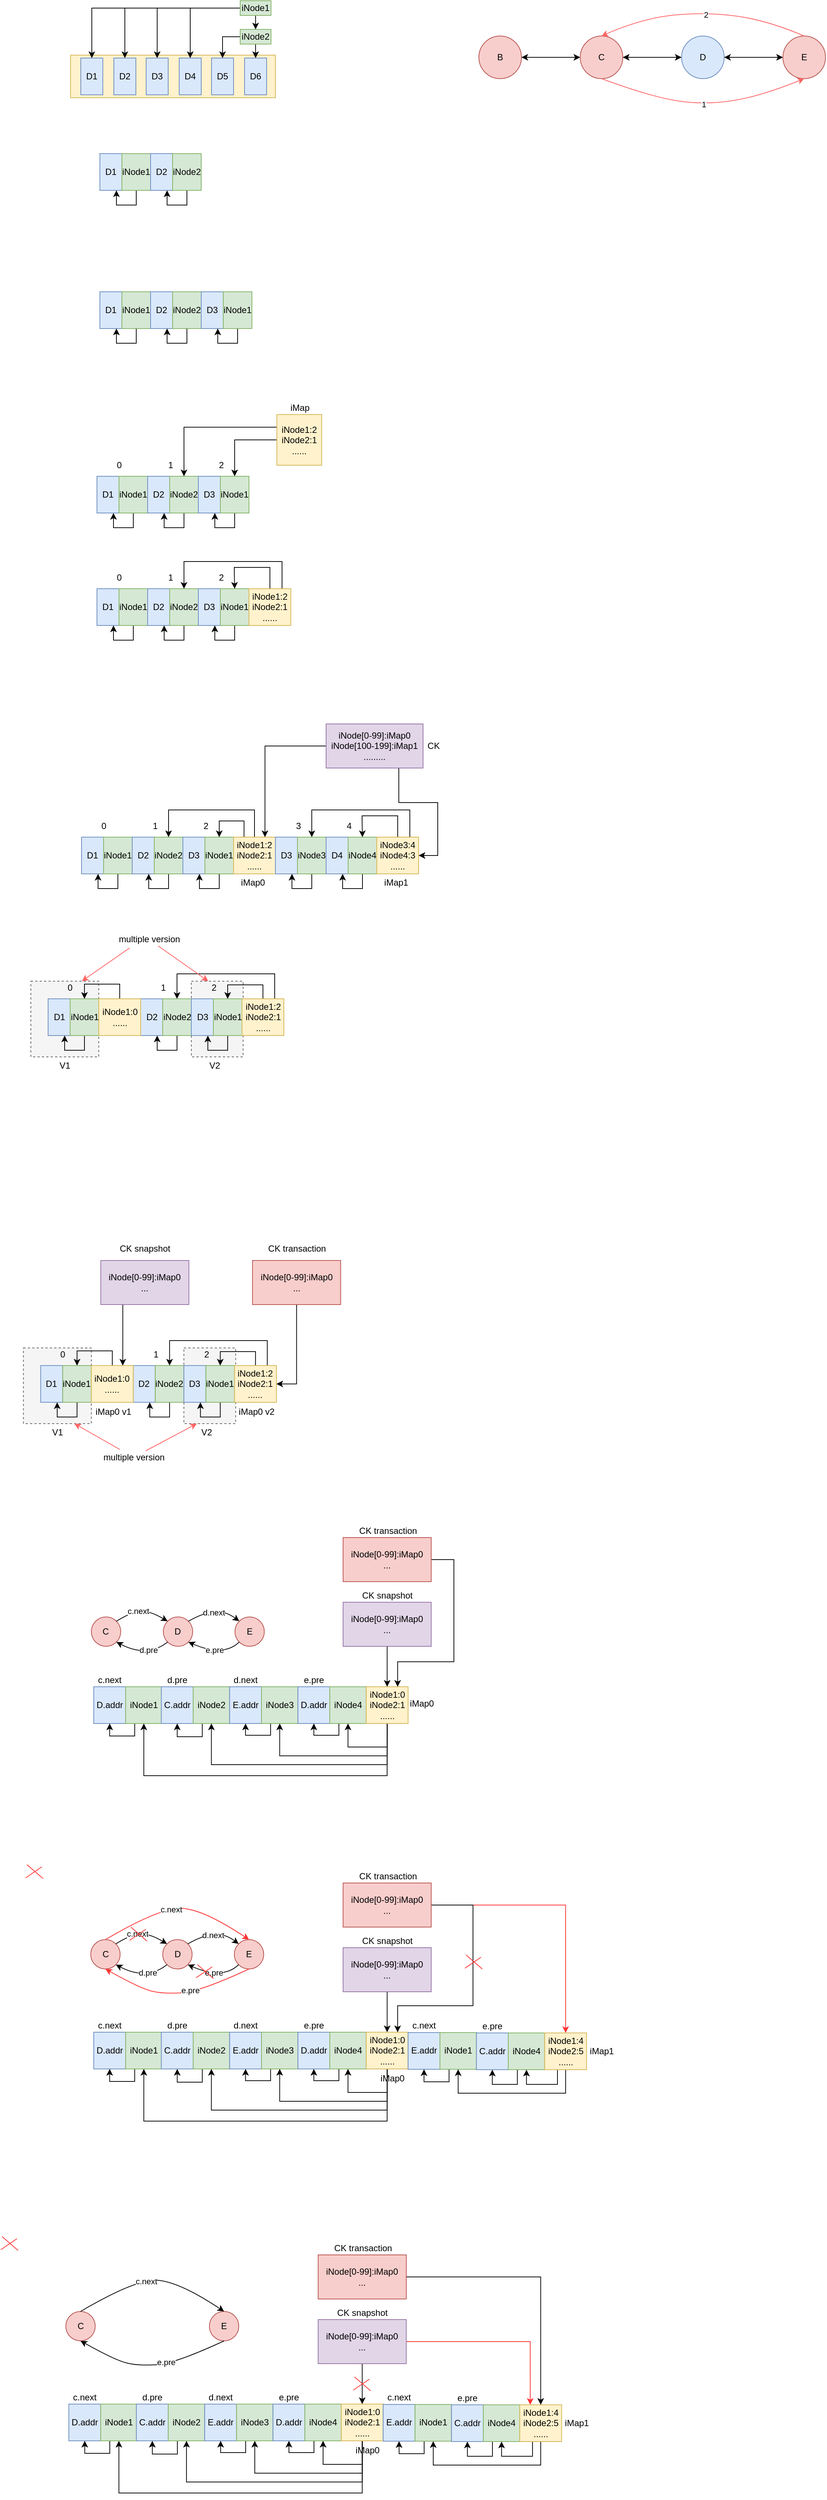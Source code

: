 <mxfile version="19.0.3" type="device"><diagram id="mho6ZCY_9qYysm0xMl-8" name="第 1 页"><mxGraphModel dx="814" dy="534" grid="0" gridSize="10" guides="1" tooltips="1" connect="1" arrows="1" fold="1" page="0" pageScale="1" pageWidth="827" pageHeight="1169" math="0" shadow="0"><root><mxCell id="0"/><mxCell id="1" parent="0"/><mxCell id="ZzCnzDDglhMk52raE2Vz-143" value="" style="rounded=0;whiteSpace=wrap;html=1;fillColor=#f5f5f5;fontColor=#333333;strokeColor=#666666;dashed=1;" parent="1" vertex="1"><mxGeometry x="340.5" y="1525.96" width="70.5" height="103" as="geometry"/></mxCell><mxCell id="ZzCnzDDglhMk52raE2Vz-141" value="" style="rounded=0;whiteSpace=wrap;html=1;fillColor=#f5f5f5;fontColor=#333333;strokeColor=#666666;dashed=1;" parent="1" vertex="1"><mxGeometry x="122" y="1525.96" width="92.5" height="103" as="geometry"/></mxCell><mxCell id="yEvSKuInoJzFRFsukNz9-1" value="" style="rounded=0;whiteSpace=wrap;html=1;fillColor=#fff2cc;strokeColor=#d6b656;" parent="1" vertex="1"><mxGeometry x="176" y="266" width="279" height="58" as="geometry"/></mxCell><mxCell id="yEvSKuInoJzFRFsukNz9-7" value="D1" style="rounded=0;whiteSpace=wrap;html=1;fillColor=#dae8fc;strokeColor=#6c8ebf;" parent="1" vertex="1"><mxGeometry x="190" y="270" width="30" height="50" as="geometry"/></mxCell><mxCell id="yEvSKuInoJzFRFsukNz9-8" value="D2" style="rounded=0;whiteSpace=wrap;html=1;fillColor=#dae8fc;strokeColor=#6c8ebf;" parent="1" vertex="1"><mxGeometry x="235" y="270" width="30" height="50" as="geometry"/></mxCell><mxCell id="yEvSKuInoJzFRFsukNz9-9" value="D3" style="rounded=0;whiteSpace=wrap;html=1;fillColor=#dae8fc;strokeColor=#6c8ebf;" parent="1" vertex="1"><mxGeometry x="279" y="270" width="30" height="50" as="geometry"/></mxCell><mxCell id="yEvSKuInoJzFRFsukNz9-10" value="D4" style="rounded=0;whiteSpace=wrap;html=1;fillColor=#dae8fc;strokeColor=#6c8ebf;" parent="1" vertex="1"><mxGeometry x="324" y="270" width="30" height="50" as="geometry"/></mxCell><mxCell id="yEvSKuInoJzFRFsukNz9-16" style="edgeStyle=orthogonalEdgeStyle;rounded=0;orthogonalLoop=1;jettySize=auto;html=1;entryX=0.5;entryY=0;entryDx=0;entryDy=0;" parent="1" source="yEvSKuInoJzFRFsukNz9-11" target="yEvSKuInoJzFRFsukNz9-7" edge="1"><mxGeometry relative="1" as="geometry"/></mxCell><mxCell id="yEvSKuInoJzFRFsukNz9-17" style="edgeStyle=orthogonalEdgeStyle;rounded=0;orthogonalLoop=1;jettySize=auto;html=1;entryX=0.5;entryY=0;entryDx=0;entryDy=0;" parent="1" source="yEvSKuInoJzFRFsukNz9-11" target="yEvSKuInoJzFRFsukNz9-8" edge="1"><mxGeometry relative="1" as="geometry"/></mxCell><mxCell id="yEvSKuInoJzFRFsukNz9-18" style="edgeStyle=orthogonalEdgeStyle;rounded=0;orthogonalLoop=1;jettySize=auto;html=1;entryX=0.5;entryY=0;entryDx=0;entryDy=0;" parent="1" source="yEvSKuInoJzFRFsukNz9-11" target="yEvSKuInoJzFRFsukNz9-9" edge="1"><mxGeometry relative="1" as="geometry"/></mxCell><mxCell id="yEvSKuInoJzFRFsukNz9-19" style="edgeStyle=orthogonalEdgeStyle;rounded=0;orthogonalLoop=1;jettySize=auto;html=1;entryX=0.5;entryY=0;entryDx=0;entryDy=0;" parent="1" source="yEvSKuInoJzFRFsukNz9-11" target="yEvSKuInoJzFRFsukNz9-10" edge="1"><mxGeometry relative="1" as="geometry"/></mxCell><mxCell id="yEvSKuInoJzFRFsukNz9-21" style="edgeStyle=orthogonalEdgeStyle;rounded=0;orthogonalLoop=1;jettySize=auto;html=1;entryX=0.5;entryY=0;entryDx=0;entryDy=0;" parent="1" source="yEvSKuInoJzFRFsukNz9-11" target="yEvSKuInoJzFRFsukNz9-24" edge="1"><mxGeometry relative="1" as="geometry"><mxPoint x="437" y="200" as="targetPoint"/></mxGeometry></mxCell><mxCell id="yEvSKuInoJzFRFsukNz9-11" value="iNode1" style="rounded=0;whiteSpace=wrap;html=1;fillColor=#d5e8d4;strokeColor=#82b366;" parent="1" vertex="1"><mxGeometry x="407" y="192" width="42" height="20" as="geometry"/></mxCell><mxCell id="yEvSKuInoJzFRFsukNz9-12" value="D5" style="rounded=0;whiteSpace=wrap;html=1;fillColor=#dae8fc;strokeColor=#6c8ebf;" parent="1" vertex="1"><mxGeometry x="368" y="270" width="30" height="50" as="geometry"/></mxCell><mxCell id="yEvSKuInoJzFRFsukNz9-13" value="D6" style="rounded=0;whiteSpace=wrap;html=1;fillColor=#dae8fc;strokeColor=#6c8ebf;" parent="1" vertex="1"><mxGeometry x="413" y="270" width="30" height="50" as="geometry"/></mxCell><mxCell id="yEvSKuInoJzFRFsukNz9-22" style="edgeStyle=orthogonalEdgeStyle;rounded=0;orthogonalLoop=1;jettySize=auto;html=1;entryX=0.5;entryY=0;entryDx=0;entryDy=0;exitX=0;exitY=0.5;exitDx=0;exitDy=0;" parent="1" source="yEvSKuInoJzFRFsukNz9-24" target="yEvSKuInoJzFRFsukNz9-12" edge="1"><mxGeometry relative="1" as="geometry"><mxPoint x="400" y="218" as="sourcePoint"/></mxGeometry></mxCell><mxCell id="yEvSKuInoJzFRFsukNz9-23" style="edgeStyle=orthogonalEdgeStyle;rounded=0;orthogonalLoop=1;jettySize=auto;html=1;entryX=0.5;entryY=0;entryDx=0;entryDy=0;exitX=0.5;exitY=1;exitDx=0;exitDy=0;" parent="1" source="yEvSKuInoJzFRFsukNz9-24" target="yEvSKuInoJzFRFsukNz9-13" edge="1"><mxGeometry relative="1" as="geometry"><mxPoint x="428" y="229" as="sourcePoint"/></mxGeometry></mxCell><mxCell id="yEvSKuInoJzFRFsukNz9-24" value="iNode2" style="rounded=0;whiteSpace=wrap;html=1;fillColor=#d5e8d4;strokeColor=#82b366;" parent="1" vertex="1"><mxGeometry x="407" y="231" width="42" height="20" as="geometry"/></mxCell><mxCell id="ZzCnzDDglhMk52raE2Vz-4" value="D1" style="rounded=0;whiteSpace=wrap;html=1;fillColor=#dae8fc;strokeColor=#6c8ebf;" parent="1" vertex="1"><mxGeometry x="216" y="400" width="30" height="50" as="geometry"/></mxCell><mxCell id="ZzCnzDDglhMk52raE2Vz-6" style="edgeStyle=orthogonalEdgeStyle;rounded=0;orthogonalLoop=1;jettySize=auto;html=1;entryX=0.75;entryY=1;entryDx=0;entryDy=0;exitX=0.5;exitY=1;exitDx=0;exitDy=0;" parent="1" source="ZzCnzDDglhMk52raE2Vz-5" target="ZzCnzDDglhMk52raE2Vz-4" edge="1"><mxGeometry relative="1" as="geometry"><Array as="points"><mxPoint x="266" y="470"/><mxPoint x="239" y="470"/></Array></mxGeometry></mxCell><mxCell id="ZzCnzDDglhMk52raE2Vz-5" value="iNode1" style="rounded=0;whiteSpace=wrap;html=1;fillColor=#d5e8d4;strokeColor=#82b366;" parent="1" vertex="1"><mxGeometry x="246" y="400" width="39" height="50" as="geometry"/></mxCell><mxCell id="ZzCnzDDglhMk52raE2Vz-15" value="D2" style="rounded=0;whiteSpace=wrap;html=1;fillColor=#dae8fc;strokeColor=#6c8ebf;" parent="1" vertex="1"><mxGeometry x="285" y="400" width="30" height="50" as="geometry"/></mxCell><mxCell id="ZzCnzDDglhMk52raE2Vz-16" style="edgeStyle=orthogonalEdgeStyle;rounded=0;orthogonalLoop=1;jettySize=auto;html=1;entryX=0.75;entryY=1;entryDx=0;entryDy=0;exitX=0.5;exitY=1;exitDx=0;exitDy=0;" parent="1" source="ZzCnzDDglhMk52raE2Vz-17" target="ZzCnzDDglhMk52raE2Vz-15" edge="1"><mxGeometry relative="1" as="geometry"><Array as="points"><mxPoint x="335" y="470"/><mxPoint x="308" y="470"/></Array></mxGeometry></mxCell><mxCell id="ZzCnzDDglhMk52raE2Vz-17" value="iNode2" style="rounded=0;whiteSpace=wrap;html=1;fillColor=#d5e8d4;strokeColor=#82b366;" parent="1" vertex="1"><mxGeometry x="315" y="400" width="39" height="50" as="geometry"/></mxCell><mxCell id="ZzCnzDDglhMk52raE2Vz-21" value="D1" style="rounded=0;whiteSpace=wrap;html=1;fillColor=#dae8fc;strokeColor=#6c8ebf;" parent="1" vertex="1"><mxGeometry x="216" y="588" width="30" height="50" as="geometry"/></mxCell><mxCell id="ZzCnzDDglhMk52raE2Vz-22" style="edgeStyle=orthogonalEdgeStyle;rounded=0;orthogonalLoop=1;jettySize=auto;html=1;entryX=0.75;entryY=1;entryDx=0;entryDy=0;exitX=0.5;exitY=1;exitDx=0;exitDy=0;" parent="1" source="ZzCnzDDglhMk52raE2Vz-23" target="ZzCnzDDglhMk52raE2Vz-21" edge="1"><mxGeometry relative="1" as="geometry"><Array as="points"><mxPoint x="266" y="658"/><mxPoint x="239" y="658"/></Array></mxGeometry></mxCell><mxCell id="ZzCnzDDglhMk52raE2Vz-23" value="iNode1" style="rounded=0;whiteSpace=wrap;html=1;fillColor=#d5e8d4;strokeColor=#82b366;" parent="1" vertex="1"><mxGeometry x="246" y="588" width="39" height="50" as="geometry"/></mxCell><mxCell id="ZzCnzDDglhMk52raE2Vz-24" value="D2" style="rounded=0;whiteSpace=wrap;html=1;fillColor=#dae8fc;strokeColor=#6c8ebf;" parent="1" vertex="1"><mxGeometry x="285" y="588" width="30" height="50" as="geometry"/></mxCell><mxCell id="ZzCnzDDglhMk52raE2Vz-25" style="edgeStyle=orthogonalEdgeStyle;rounded=0;orthogonalLoop=1;jettySize=auto;html=1;entryX=0.75;entryY=1;entryDx=0;entryDy=0;exitX=0.5;exitY=1;exitDx=0;exitDy=0;" parent="1" source="ZzCnzDDglhMk52raE2Vz-26" target="ZzCnzDDglhMk52raE2Vz-24" edge="1"><mxGeometry relative="1" as="geometry"><Array as="points"><mxPoint x="335" y="658"/><mxPoint x="308" y="658"/></Array></mxGeometry></mxCell><mxCell id="ZzCnzDDglhMk52raE2Vz-26" value="iNode2" style="rounded=0;whiteSpace=wrap;html=1;fillColor=#d5e8d4;strokeColor=#82b366;" parent="1" vertex="1"><mxGeometry x="315" y="588" width="39" height="50" as="geometry"/></mxCell><mxCell id="ZzCnzDDglhMk52raE2Vz-27" value="D3" style="rounded=0;whiteSpace=wrap;html=1;fillColor=#dae8fc;strokeColor=#6c8ebf;" parent="1" vertex="1"><mxGeometry x="354" y="588" width="30" height="50" as="geometry"/></mxCell><mxCell id="ZzCnzDDglhMk52raE2Vz-28" style="edgeStyle=orthogonalEdgeStyle;rounded=0;orthogonalLoop=1;jettySize=auto;html=1;entryX=0.75;entryY=1;entryDx=0;entryDy=0;exitX=0.5;exitY=1;exitDx=0;exitDy=0;" parent="1" source="ZzCnzDDglhMk52raE2Vz-29" target="ZzCnzDDglhMk52raE2Vz-27" edge="1"><mxGeometry relative="1" as="geometry"><Array as="points"><mxPoint x="404" y="658"/><mxPoint x="377" y="658"/></Array></mxGeometry></mxCell><mxCell id="ZzCnzDDglhMk52raE2Vz-29" value="iNode1" style="rounded=0;whiteSpace=wrap;html=1;fillColor=#d5e8d4;strokeColor=#82b366;" parent="1" vertex="1"><mxGeometry x="384" y="588" width="39" height="50" as="geometry"/></mxCell><mxCell id="ZzCnzDDglhMk52raE2Vz-31" value="D1" style="rounded=0;whiteSpace=wrap;html=1;fillColor=#dae8fc;strokeColor=#6c8ebf;" parent="1" vertex="1"><mxGeometry x="212" y="839" width="30" height="50" as="geometry"/></mxCell><mxCell id="ZzCnzDDglhMk52raE2Vz-32" style="edgeStyle=orthogonalEdgeStyle;rounded=0;orthogonalLoop=1;jettySize=auto;html=1;entryX=0.75;entryY=1;entryDx=0;entryDy=0;exitX=0.5;exitY=1;exitDx=0;exitDy=0;" parent="1" source="ZzCnzDDglhMk52raE2Vz-33" target="ZzCnzDDglhMk52raE2Vz-31" edge="1"><mxGeometry relative="1" as="geometry"><Array as="points"><mxPoint x="262" y="909"/><mxPoint x="235" y="909"/></Array></mxGeometry></mxCell><mxCell id="ZzCnzDDglhMk52raE2Vz-33" value="iNode1" style="rounded=0;whiteSpace=wrap;html=1;fillColor=#d5e8d4;strokeColor=#82b366;" parent="1" vertex="1"><mxGeometry x="242" y="839" width="39" height="50" as="geometry"/></mxCell><mxCell id="ZzCnzDDglhMk52raE2Vz-34" value="D2" style="rounded=0;whiteSpace=wrap;html=1;fillColor=#dae8fc;strokeColor=#6c8ebf;" parent="1" vertex="1"><mxGeometry x="281" y="839" width="30" height="50" as="geometry"/></mxCell><mxCell id="ZzCnzDDglhMk52raE2Vz-35" style="edgeStyle=orthogonalEdgeStyle;rounded=0;orthogonalLoop=1;jettySize=auto;html=1;entryX=0.75;entryY=1;entryDx=0;entryDy=0;exitX=0.5;exitY=1;exitDx=0;exitDy=0;" parent="1" source="ZzCnzDDglhMk52raE2Vz-36" target="ZzCnzDDglhMk52raE2Vz-34" edge="1"><mxGeometry relative="1" as="geometry"><Array as="points"><mxPoint x="331" y="909"/><mxPoint x="304" y="909"/></Array></mxGeometry></mxCell><mxCell id="ZzCnzDDglhMk52raE2Vz-36" value="iNode2" style="rounded=0;whiteSpace=wrap;html=1;fillColor=#d5e8d4;strokeColor=#82b366;" parent="1" vertex="1"><mxGeometry x="311" y="839" width="39" height="50" as="geometry"/></mxCell><mxCell id="ZzCnzDDglhMk52raE2Vz-37" value="D3" style="rounded=0;whiteSpace=wrap;html=1;fillColor=#dae8fc;strokeColor=#6c8ebf;" parent="1" vertex="1"><mxGeometry x="350" y="839" width="30" height="50" as="geometry"/></mxCell><mxCell id="ZzCnzDDglhMk52raE2Vz-38" style="edgeStyle=orthogonalEdgeStyle;rounded=0;orthogonalLoop=1;jettySize=auto;html=1;entryX=0.75;entryY=1;entryDx=0;entryDy=0;exitX=0.5;exitY=1;exitDx=0;exitDy=0;" parent="1" source="ZzCnzDDglhMk52raE2Vz-39" target="ZzCnzDDglhMk52raE2Vz-37" edge="1"><mxGeometry relative="1" as="geometry"><Array as="points"><mxPoint x="400" y="909"/><mxPoint x="373" y="909"/></Array></mxGeometry></mxCell><mxCell id="ZzCnzDDglhMk52raE2Vz-39" value="iNode1" style="rounded=0;whiteSpace=wrap;html=1;fillColor=#d5e8d4;strokeColor=#82b366;" parent="1" vertex="1"><mxGeometry x="380" y="839" width="39" height="50" as="geometry"/></mxCell><mxCell id="ZzCnzDDglhMk52raE2Vz-48" style="edgeStyle=orthogonalEdgeStyle;rounded=0;orthogonalLoop=1;jettySize=auto;html=1;entryX=0.5;entryY=0;entryDx=0;entryDy=0;strokeColor=default;" parent="1" source="ZzCnzDDglhMk52raE2Vz-40" target="ZzCnzDDglhMk52raE2Vz-39" edge="1"><mxGeometry relative="1" as="geometry"/></mxCell><mxCell id="ZzCnzDDglhMk52raE2Vz-49" style="edgeStyle=orthogonalEdgeStyle;rounded=0;orthogonalLoop=1;jettySize=auto;html=1;exitX=0;exitY=0.25;exitDx=0;exitDy=0;entryX=0.5;entryY=0;entryDx=0;entryDy=0;strokeColor=default;" parent="1" source="ZzCnzDDglhMk52raE2Vz-40" target="ZzCnzDDglhMk52raE2Vz-36" edge="1"><mxGeometry relative="1" as="geometry"/></mxCell><mxCell id="ZzCnzDDglhMk52raE2Vz-40" value="iNode1:2&lt;br&gt;iNode2:1&lt;br&gt;......" style="rounded=0;whiteSpace=wrap;html=1;fillColor=#fff2cc;strokeColor=#d6b656;" parent="1" vertex="1"><mxGeometry x="457" y="755" width="61" height="69" as="geometry"/></mxCell><mxCell id="ZzCnzDDglhMk52raE2Vz-41" value="iMap" style="text;html=1;align=center;verticalAlign=middle;resizable=0;points=[];autosize=1;strokeColor=none;fillColor=none;" parent="1" vertex="1"><mxGeometry x="469.5" y="737" width="36" height="18" as="geometry"/></mxCell><mxCell id="ZzCnzDDglhMk52raE2Vz-45" value="0" style="text;html=1;align=center;verticalAlign=middle;resizable=0;points=[];autosize=1;strokeColor=none;fillColor=none;" parent="1" vertex="1"><mxGeometry x="233" y="815" width="17" height="18" as="geometry"/></mxCell><mxCell id="ZzCnzDDglhMk52raE2Vz-46" value="1" style="text;html=1;align=center;verticalAlign=middle;resizable=0;points=[];autosize=1;strokeColor=none;fillColor=none;" parent="1" vertex="1"><mxGeometry x="303" y="815" width="17" height="18" as="geometry"/></mxCell><mxCell id="ZzCnzDDglhMk52raE2Vz-47" value="2" style="text;html=1;align=center;verticalAlign=middle;resizable=0;points=[];autosize=1;strokeColor=none;fillColor=none;" parent="1" vertex="1"><mxGeometry x="372" y="815" width="17" height="18" as="geometry"/></mxCell><mxCell id="ZzCnzDDglhMk52raE2Vz-50" value="D1" style="rounded=0;whiteSpace=wrap;html=1;fillColor=#dae8fc;strokeColor=#6c8ebf;" parent="1" vertex="1"><mxGeometry x="212" y="992" width="30" height="50" as="geometry"/></mxCell><mxCell id="ZzCnzDDglhMk52raE2Vz-51" style="edgeStyle=orthogonalEdgeStyle;rounded=0;orthogonalLoop=1;jettySize=auto;html=1;entryX=0.75;entryY=1;entryDx=0;entryDy=0;exitX=0.5;exitY=1;exitDx=0;exitDy=0;" parent="1" source="ZzCnzDDglhMk52raE2Vz-52" target="ZzCnzDDglhMk52raE2Vz-50" edge="1"><mxGeometry relative="1" as="geometry"><Array as="points"><mxPoint x="262" y="1062"/><mxPoint x="235" y="1062"/></Array></mxGeometry></mxCell><mxCell id="ZzCnzDDglhMk52raE2Vz-52" value="iNode1" style="rounded=0;whiteSpace=wrap;html=1;fillColor=#d5e8d4;strokeColor=#82b366;" parent="1" vertex="1"><mxGeometry x="242" y="992" width="39" height="50" as="geometry"/></mxCell><mxCell id="ZzCnzDDglhMk52raE2Vz-53" value="D2" style="rounded=0;whiteSpace=wrap;html=1;fillColor=#dae8fc;strokeColor=#6c8ebf;" parent="1" vertex="1"><mxGeometry x="281" y="992" width="30" height="50" as="geometry"/></mxCell><mxCell id="ZzCnzDDglhMk52raE2Vz-54" style="edgeStyle=orthogonalEdgeStyle;rounded=0;orthogonalLoop=1;jettySize=auto;html=1;entryX=0.75;entryY=1;entryDx=0;entryDy=0;exitX=0.5;exitY=1;exitDx=0;exitDy=0;" parent="1" source="ZzCnzDDglhMk52raE2Vz-55" target="ZzCnzDDglhMk52raE2Vz-53" edge="1"><mxGeometry relative="1" as="geometry"><Array as="points"><mxPoint x="331" y="1062"/><mxPoint x="304" y="1062"/></Array></mxGeometry></mxCell><mxCell id="ZzCnzDDglhMk52raE2Vz-55" value="iNode2" style="rounded=0;whiteSpace=wrap;html=1;fillColor=#d5e8d4;strokeColor=#82b366;" parent="1" vertex="1"><mxGeometry x="311" y="992" width="39" height="50" as="geometry"/></mxCell><mxCell id="ZzCnzDDglhMk52raE2Vz-56" value="D3" style="rounded=0;whiteSpace=wrap;html=1;fillColor=#dae8fc;strokeColor=#6c8ebf;" parent="1" vertex="1"><mxGeometry x="350" y="992" width="30" height="50" as="geometry"/></mxCell><mxCell id="ZzCnzDDglhMk52raE2Vz-57" style="edgeStyle=orthogonalEdgeStyle;rounded=0;orthogonalLoop=1;jettySize=auto;html=1;entryX=0.75;entryY=1;entryDx=0;entryDy=0;exitX=0.5;exitY=1;exitDx=0;exitDy=0;" parent="1" source="ZzCnzDDglhMk52raE2Vz-58" target="ZzCnzDDglhMk52raE2Vz-56" edge="1"><mxGeometry relative="1" as="geometry"><Array as="points"><mxPoint x="400" y="1062"/><mxPoint x="373" y="1062"/></Array></mxGeometry></mxCell><mxCell id="ZzCnzDDglhMk52raE2Vz-58" value="iNode1" style="rounded=0;whiteSpace=wrap;html=1;fillColor=#d5e8d4;strokeColor=#82b366;" parent="1" vertex="1"><mxGeometry x="380" y="992" width="39" height="50" as="geometry"/></mxCell><mxCell id="ZzCnzDDglhMk52raE2Vz-59" value="0" style="text;html=1;align=center;verticalAlign=middle;resizable=0;points=[];autosize=1;strokeColor=none;fillColor=none;" parent="1" vertex="1"><mxGeometry x="233" y="968" width="17" height="18" as="geometry"/></mxCell><mxCell id="ZzCnzDDglhMk52raE2Vz-60" value="1" style="text;html=1;align=center;verticalAlign=middle;resizable=0;points=[];autosize=1;strokeColor=none;fillColor=none;" parent="1" vertex="1"><mxGeometry x="303" y="968" width="17" height="18" as="geometry"/></mxCell><mxCell id="ZzCnzDDglhMk52raE2Vz-61" value="2" style="text;html=1;align=center;verticalAlign=middle;resizable=0;points=[];autosize=1;strokeColor=none;fillColor=none;" parent="1" vertex="1"><mxGeometry x="372" y="968" width="17" height="18" as="geometry"/></mxCell><mxCell id="ZzCnzDDglhMk52raE2Vz-63" style="edgeStyle=orthogonalEdgeStyle;rounded=0;orthogonalLoop=1;jettySize=auto;html=1;entryX=0.5;entryY=0;entryDx=0;entryDy=0;strokeColor=default;" parent="1" source="ZzCnzDDglhMk52raE2Vz-62" target="ZzCnzDDglhMk52raE2Vz-55" edge="1"><mxGeometry relative="1" as="geometry"><Array as="points"><mxPoint x="464" y="955"/><mxPoint x="331" y="955"/></Array></mxGeometry></mxCell><mxCell id="ZzCnzDDglhMk52raE2Vz-64" style="edgeStyle=orthogonalEdgeStyle;rounded=0;orthogonalLoop=1;jettySize=auto;html=1;exitX=0.5;exitY=0;exitDx=0;exitDy=0;entryX=0.5;entryY=0;entryDx=0;entryDy=0;strokeColor=default;" parent="1" source="ZzCnzDDglhMk52raE2Vz-62" target="ZzCnzDDglhMk52raE2Vz-58" edge="1"><mxGeometry relative="1" as="geometry"><Array as="points"><mxPoint x="448" y="963"/><mxPoint x="399" y="963"/><mxPoint x="399" y="969"/></Array></mxGeometry></mxCell><mxCell id="ZzCnzDDglhMk52raE2Vz-62" value="iNode1:2&lt;br&gt;iNode2:1&lt;br&gt;......" style="rounded=0;whiteSpace=wrap;html=1;fillColor=#fff2cc;strokeColor=#d6b656;" parent="1" vertex="1"><mxGeometry x="419" y="992" width="57" height="50" as="geometry"/></mxCell><mxCell id="ZzCnzDDglhMk52raE2Vz-80" value="D1" style="rounded=0;whiteSpace=wrap;html=1;fillColor=#dae8fc;strokeColor=#6c8ebf;" parent="1" vertex="1"><mxGeometry x="191" y="1330" width="30" height="50" as="geometry"/></mxCell><mxCell id="ZzCnzDDglhMk52raE2Vz-81" style="edgeStyle=orthogonalEdgeStyle;rounded=0;orthogonalLoop=1;jettySize=auto;html=1;entryX=0.75;entryY=1;entryDx=0;entryDy=0;exitX=0.5;exitY=1;exitDx=0;exitDy=0;" parent="1" source="ZzCnzDDglhMk52raE2Vz-82" target="ZzCnzDDglhMk52raE2Vz-80" edge="1"><mxGeometry relative="1" as="geometry"><Array as="points"><mxPoint x="241" y="1400"/><mxPoint x="214" y="1400"/></Array></mxGeometry></mxCell><mxCell id="ZzCnzDDglhMk52raE2Vz-82" value="iNode1" style="rounded=0;whiteSpace=wrap;html=1;fillColor=#d5e8d4;strokeColor=#82b366;" parent="1" vertex="1"><mxGeometry x="221" y="1330" width="39" height="50" as="geometry"/></mxCell><mxCell id="ZzCnzDDglhMk52raE2Vz-83" value="D2" style="rounded=0;whiteSpace=wrap;html=1;fillColor=#dae8fc;strokeColor=#6c8ebf;" parent="1" vertex="1"><mxGeometry x="260" y="1330" width="30" height="50" as="geometry"/></mxCell><mxCell id="ZzCnzDDglhMk52raE2Vz-84" style="edgeStyle=orthogonalEdgeStyle;rounded=0;orthogonalLoop=1;jettySize=auto;html=1;entryX=0.75;entryY=1;entryDx=0;entryDy=0;exitX=0.5;exitY=1;exitDx=0;exitDy=0;" parent="1" source="ZzCnzDDglhMk52raE2Vz-85" target="ZzCnzDDglhMk52raE2Vz-83" edge="1"><mxGeometry relative="1" as="geometry"><Array as="points"><mxPoint x="310" y="1400"/><mxPoint x="283" y="1400"/></Array></mxGeometry></mxCell><mxCell id="ZzCnzDDglhMk52raE2Vz-85" value="iNode2" style="rounded=0;whiteSpace=wrap;html=1;fillColor=#d5e8d4;strokeColor=#82b366;" parent="1" vertex="1"><mxGeometry x="290" y="1330" width="39" height="50" as="geometry"/></mxCell><mxCell id="ZzCnzDDglhMk52raE2Vz-86" value="D3" style="rounded=0;whiteSpace=wrap;html=1;fillColor=#dae8fc;strokeColor=#6c8ebf;" parent="1" vertex="1"><mxGeometry x="329" y="1330" width="30" height="50" as="geometry"/></mxCell><mxCell id="ZzCnzDDglhMk52raE2Vz-87" style="edgeStyle=orthogonalEdgeStyle;rounded=0;orthogonalLoop=1;jettySize=auto;html=1;entryX=0.75;entryY=1;entryDx=0;entryDy=0;exitX=0.5;exitY=1;exitDx=0;exitDy=0;" parent="1" source="ZzCnzDDglhMk52raE2Vz-88" target="ZzCnzDDglhMk52raE2Vz-86" edge="1"><mxGeometry relative="1" as="geometry"><Array as="points"><mxPoint x="379" y="1400"/><mxPoint x="352" y="1400"/></Array></mxGeometry></mxCell><mxCell id="ZzCnzDDglhMk52raE2Vz-88" value="iNode1" style="rounded=0;whiteSpace=wrap;html=1;fillColor=#d5e8d4;strokeColor=#82b366;" parent="1" vertex="1"><mxGeometry x="359" y="1330" width="39" height="50" as="geometry"/></mxCell><mxCell id="ZzCnzDDglhMk52raE2Vz-89" value="0" style="text;html=1;align=center;verticalAlign=middle;resizable=0;points=[];autosize=1;strokeColor=none;fillColor=none;" parent="1" vertex="1"><mxGeometry x="212" y="1306" width="17" height="18" as="geometry"/></mxCell><mxCell id="ZzCnzDDglhMk52raE2Vz-90" value="1" style="text;html=1;align=center;verticalAlign=middle;resizable=0;points=[];autosize=1;strokeColor=none;fillColor=none;" parent="1" vertex="1"><mxGeometry x="282" y="1306" width="17" height="18" as="geometry"/></mxCell><mxCell id="ZzCnzDDglhMk52raE2Vz-91" value="2" style="text;html=1;align=center;verticalAlign=middle;resizable=0;points=[];autosize=1;strokeColor=none;fillColor=none;" parent="1" vertex="1"><mxGeometry x="351" y="1306" width="17" height="18" as="geometry"/></mxCell><mxCell id="ZzCnzDDglhMk52raE2Vz-92" style="edgeStyle=orthogonalEdgeStyle;rounded=0;orthogonalLoop=1;jettySize=auto;html=1;entryX=0.5;entryY=0;entryDx=0;entryDy=0;strokeColor=default;exitX=0.5;exitY=0;exitDx=0;exitDy=0;" parent="1" source="ZzCnzDDglhMk52raE2Vz-94" target="ZzCnzDDglhMk52raE2Vz-85" edge="1"><mxGeometry relative="1" as="geometry"><Array as="points"><mxPoint x="426" y="1293"/><mxPoint x="310" y="1293"/></Array></mxGeometry></mxCell><mxCell id="ZzCnzDDglhMk52raE2Vz-112" style="edgeStyle=orthogonalEdgeStyle;rounded=0;orthogonalLoop=1;jettySize=auto;html=1;exitX=0.25;exitY=0;exitDx=0;exitDy=0;entryX=0.5;entryY=0;entryDx=0;entryDy=0;strokeColor=default;" parent="1" source="ZzCnzDDglhMk52raE2Vz-94" target="ZzCnzDDglhMk52raE2Vz-88" edge="1"><mxGeometry relative="1" as="geometry"><Array as="points"><mxPoint x="412" y="1308"/><mxPoint x="378" y="1308"/></Array></mxGeometry></mxCell><mxCell id="ZzCnzDDglhMk52raE2Vz-94" value="iNode1:2&lt;br&gt;iNode2:1&lt;br&gt;......" style="rounded=0;whiteSpace=wrap;html=1;fillColor=#fff2cc;strokeColor=#d6b656;" parent="1" vertex="1"><mxGeometry x="398" y="1330" width="57" height="50" as="geometry"/></mxCell><mxCell id="ZzCnzDDglhMk52raE2Vz-95" value="iMap0" style="text;html=1;align=center;verticalAlign=middle;resizable=0;points=[];autosize=1;strokeColor=none;fillColor=none;" parent="1" vertex="1"><mxGeometry x="402" y="1383" width="43" height="18" as="geometry"/></mxCell><mxCell id="ZzCnzDDglhMk52raE2Vz-96" value="D3" style="rounded=0;whiteSpace=wrap;html=1;fillColor=#dae8fc;strokeColor=#6c8ebf;" parent="1" vertex="1"><mxGeometry x="455" y="1330" width="30" height="50" as="geometry"/></mxCell><mxCell id="ZzCnzDDglhMk52raE2Vz-97" style="edgeStyle=orthogonalEdgeStyle;rounded=0;orthogonalLoop=1;jettySize=auto;html=1;entryX=0.75;entryY=1;entryDx=0;entryDy=0;exitX=0.5;exitY=1;exitDx=0;exitDy=0;" parent="1" source="ZzCnzDDglhMk52raE2Vz-98" target="ZzCnzDDglhMk52raE2Vz-96" edge="1"><mxGeometry relative="1" as="geometry"><Array as="points"><mxPoint x="505" y="1400"/><mxPoint x="478" y="1400"/></Array></mxGeometry></mxCell><mxCell id="ZzCnzDDglhMk52raE2Vz-98" value="iNode3" style="rounded=0;whiteSpace=wrap;html=1;fillColor=#d5e8d4;strokeColor=#82b366;" parent="1" vertex="1"><mxGeometry x="485" y="1330" width="39" height="50" as="geometry"/></mxCell><mxCell id="ZzCnzDDglhMk52raE2Vz-99" value="D4" style="rounded=0;whiteSpace=wrap;html=1;fillColor=#dae8fc;strokeColor=#6c8ebf;" parent="1" vertex="1"><mxGeometry x="524" y="1330" width="30" height="50" as="geometry"/></mxCell><mxCell id="ZzCnzDDglhMk52raE2Vz-100" style="edgeStyle=orthogonalEdgeStyle;rounded=0;orthogonalLoop=1;jettySize=auto;html=1;entryX=0.75;entryY=1;entryDx=0;entryDy=0;exitX=0.5;exitY=1;exitDx=0;exitDy=0;" parent="1" source="ZzCnzDDglhMk52raE2Vz-101" target="ZzCnzDDglhMk52raE2Vz-99" edge="1"><mxGeometry relative="1" as="geometry"><Array as="points"><mxPoint x="574" y="1400"/><mxPoint x="547" y="1400"/></Array></mxGeometry></mxCell><mxCell id="ZzCnzDDglhMk52raE2Vz-101" value="iNode4" style="rounded=0;whiteSpace=wrap;html=1;fillColor=#d5e8d4;strokeColor=#82b366;" parent="1" vertex="1"><mxGeometry x="554" y="1330" width="39" height="50" as="geometry"/></mxCell><mxCell id="ZzCnzDDglhMk52raE2Vz-102" value="3" style="text;html=1;align=center;verticalAlign=middle;resizable=0;points=[];autosize=1;strokeColor=none;fillColor=none;" parent="1" vertex="1"><mxGeometry x="477" y="1306" width="17" height="18" as="geometry"/></mxCell><mxCell id="ZzCnzDDglhMk52raE2Vz-103" value="4" style="text;html=1;align=center;verticalAlign=middle;resizable=0;points=[];autosize=1;strokeColor=none;fillColor=none;" parent="1" vertex="1"><mxGeometry x="546" y="1306" width="17" height="18" as="geometry"/></mxCell><mxCell id="ZzCnzDDglhMk52raE2Vz-104" style="edgeStyle=orthogonalEdgeStyle;rounded=0;orthogonalLoop=1;jettySize=auto;html=1;entryX=0.5;entryY=0;entryDx=0;entryDy=0;strokeColor=default;" parent="1" source="ZzCnzDDglhMk52raE2Vz-106" target="ZzCnzDDglhMk52raE2Vz-98" edge="1"><mxGeometry relative="1" as="geometry"><Array as="points"><mxPoint x="638" y="1293"/><mxPoint x="505" y="1293"/></Array></mxGeometry></mxCell><mxCell id="ZzCnzDDglhMk52raE2Vz-105" style="edgeStyle=orthogonalEdgeStyle;rounded=0;orthogonalLoop=1;jettySize=auto;html=1;exitX=0.5;exitY=0;exitDx=0;exitDy=0;entryX=0.5;entryY=0;entryDx=0;entryDy=0;strokeColor=default;" parent="1" source="ZzCnzDDglhMk52raE2Vz-106" target="ZzCnzDDglhMk52raE2Vz-101" edge="1"><mxGeometry relative="1" as="geometry"><Array as="points"><mxPoint x="622" y="1301"/><mxPoint x="573" y="1301"/><mxPoint x="573" y="1307"/></Array></mxGeometry></mxCell><mxCell id="ZzCnzDDglhMk52raE2Vz-106" value="iNode3:4&lt;br&gt;iNode4:3&lt;br&gt;......" style="rounded=0;whiteSpace=wrap;html=1;fillColor=#fff2cc;strokeColor=#d6b656;" parent="1" vertex="1"><mxGeometry x="593" y="1330" width="57" height="50" as="geometry"/></mxCell><mxCell id="ZzCnzDDglhMk52raE2Vz-107" value="iMap1" style="text;html=1;align=center;verticalAlign=middle;resizable=0;points=[];autosize=1;strokeColor=none;fillColor=none;" parent="1" vertex="1"><mxGeometry x="597" y="1383" width="43" height="18" as="geometry"/></mxCell><mxCell id="ZzCnzDDglhMk52raE2Vz-110" style="edgeStyle=orthogonalEdgeStyle;rounded=0;orthogonalLoop=1;jettySize=auto;html=1;entryX=1;entryY=0.5;entryDx=0;entryDy=0;strokeColor=default;exitX=0.75;exitY=1;exitDx=0;exitDy=0;" parent="1" source="ZzCnzDDglhMk52raE2Vz-108" target="ZzCnzDDglhMk52raE2Vz-106" edge="1"><mxGeometry relative="1" as="geometry"/></mxCell><mxCell id="ZzCnzDDglhMk52raE2Vz-111" style="edgeStyle=orthogonalEdgeStyle;rounded=0;orthogonalLoop=1;jettySize=auto;html=1;strokeColor=default;entryX=0.75;entryY=0;entryDx=0;entryDy=0;" parent="1" source="ZzCnzDDglhMk52raE2Vz-108" target="ZzCnzDDglhMk52raE2Vz-94" edge="1"><mxGeometry relative="1" as="geometry"><mxPoint x="471.6" y="1276.4" as="targetPoint"/></mxGeometry></mxCell><mxCell id="ZzCnzDDglhMk52raE2Vz-108" value="iNode[0-99]:iMap0&lt;br&gt;iNode[100-199]:iMap1&lt;br&gt;........." style="rounded=0;whiteSpace=wrap;html=1;fillColor=#e1d5e7;strokeColor=#9673a6;" parent="1" vertex="1"><mxGeometry x="524" y="1176" width="132" height="60" as="geometry"/></mxCell><mxCell id="ZzCnzDDglhMk52raE2Vz-109" value="CK" style="text;html=1;align=center;verticalAlign=middle;resizable=0;points=[];autosize=1;strokeColor=none;fillColor=none;" parent="1" vertex="1"><mxGeometry x="656" y="1197" width="27" height="18" as="geometry"/></mxCell><mxCell id="ZzCnzDDglhMk52raE2Vz-115" value="" style="edgeStyle=orthogonalEdgeStyle;rounded=0;orthogonalLoop=1;jettySize=auto;html=1;strokeColor=default;" parent="1" source="ZzCnzDDglhMk52raE2Vz-113" target="ZzCnzDDglhMk52raE2Vz-114" edge="1"><mxGeometry relative="1" as="geometry"/></mxCell><mxCell id="ZzCnzDDglhMk52raE2Vz-113" value="B" style="ellipse;whiteSpace=wrap;html=1;aspect=fixed;fillColor=#f8cecc;strokeColor=#b85450;" parent="1" vertex="1"><mxGeometry x="732" y="240" width="58" height="58" as="geometry"/></mxCell><mxCell id="ZzCnzDDglhMk52raE2Vz-117" value="" style="edgeStyle=orthogonalEdgeStyle;rounded=0;orthogonalLoop=1;jettySize=auto;html=1;strokeColor=default;" parent="1" source="ZzCnzDDglhMk52raE2Vz-114" target="ZzCnzDDglhMk52raE2Vz-116" edge="1"><mxGeometry relative="1" as="geometry"/></mxCell><mxCell id="ZzCnzDDglhMk52raE2Vz-120" style="edgeStyle=orthogonalEdgeStyle;rounded=0;orthogonalLoop=1;jettySize=auto;html=1;entryX=1;entryY=0.5;entryDx=0;entryDy=0;strokeColor=default;" parent="1" source="ZzCnzDDglhMk52raE2Vz-114" target="ZzCnzDDglhMk52raE2Vz-113" edge="1"><mxGeometry relative="1" as="geometry"/></mxCell><mxCell id="ZzCnzDDglhMk52raE2Vz-114" value="C" style="ellipse;whiteSpace=wrap;html=1;aspect=fixed;fillColor=#f8cecc;strokeColor=#b85450;" parent="1" vertex="1"><mxGeometry x="870" y="240" width="58" height="58" as="geometry"/></mxCell><mxCell id="ZzCnzDDglhMk52raE2Vz-119" value="" style="edgeStyle=orthogonalEdgeStyle;rounded=0;orthogonalLoop=1;jettySize=auto;html=1;strokeColor=default;" parent="1" source="ZzCnzDDglhMk52raE2Vz-116" target="ZzCnzDDglhMk52raE2Vz-118" edge="1"><mxGeometry relative="1" as="geometry"/></mxCell><mxCell id="ZzCnzDDglhMk52raE2Vz-121" style="edgeStyle=orthogonalEdgeStyle;rounded=0;orthogonalLoop=1;jettySize=auto;html=1;entryX=1;entryY=0.5;entryDx=0;entryDy=0;strokeColor=default;" parent="1" source="ZzCnzDDglhMk52raE2Vz-116" target="ZzCnzDDglhMk52raE2Vz-114" edge="1"><mxGeometry relative="1" as="geometry"/></mxCell><mxCell id="ZzCnzDDglhMk52raE2Vz-116" value="D" style="ellipse;whiteSpace=wrap;html=1;aspect=fixed;fillColor=#dae8fc;strokeColor=#6c8ebf;" parent="1" vertex="1"><mxGeometry x="1008" y="240" width="58" height="58" as="geometry"/></mxCell><mxCell id="ZzCnzDDglhMk52raE2Vz-122" style="edgeStyle=orthogonalEdgeStyle;rounded=0;orthogonalLoop=1;jettySize=auto;html=1;strokeColor=default;" parent="1" source="ZzCnzDDglhMk52raE2Vz-118" target="ZzCnzDDglhMk52raE2Vz-116" edge="1"><mxGeometry relative="1" as="geometry"/></mxCell><mxCell id="ZzCnzDDglhMk52raE2Vz-118" value="E" style="ellipse;whiteSpace=wrap;html=1;aspect=fixed;fillColor=#f8cecc;strokeColor=#b85450;" parent="1" vertex="1"><mxGeometry x="1146" y="240" width="58" height="58" as="geometry"/></mxCell><mxCell id="ZzCnzDDglhMk52raE2Vz-123" value="" style="curved=1;endArrow=classic;html=1;rounded=0;strokeColor=#FF6666;exitX=0.5;exitY=1;exitDx=0;exitDy=0;entryX=0.5;entryY=1;entryDx=0;entryDy=0;" parent="1" source="ZzCnzDDglhMk52raE2Vz-114" target="ZzCnzDDglhMk52raE2Vz-118" edge="1"><mxGeometry width="50" height="50" relative="1" as="geometry"><mxPoint x="1063" y="389" as="sourcePoint"/><mxPoint x="1113" y="339" as="targetPoint"/><Array as="points"><mxPoint x="964" y="322"/><mxPoint x="1038" y="334"/><mxPoint x="1116" y="322"/></Array></mxGeometry></mxCell><mxCell id="ZzCnzDDglhMk52raE2Vz-124" value="1" style="edgeLabel;html=1;align=center;verticalAlign=middle;resizable=0;points=[];" parent="ZzCnzDDglhMk52raE2Vz-123" vertex="1" connectable="0"><mxGeometry x="0.17" y="1" relative="1" as="geometry"><mxPoint x="-24" y="3" as="offset"/></mxGeometry></mxCell><mxCell id="ZzCnzDDglhMk52raE2Vz-125" value="2" style="curved=1;endArrow=classic;html=1;rounded=0;strokeColor=#FF6666;entryX=0.5;entryY=0;entryDx=0;entryDy=0;exitX=0.5;exitY=0;exitDx=0;exitDy=0;" parent="1" source="ZzCnzDDglhMk52raE2Vz-118" target="ZzCnzDDglhMk52raE2Vz-114" edge="1"><mxGeometry x="-0.033" y="4" width="50" height="50" relative="1" as="geometry"><mxPoint x="1050" y="208" as="sourcePoint"/><mxPoint x="1100" y="158" as="targetPoint"/><Array as="points"><mxPoint x="1126" y="219"/><mxPoint x="1041" y="207"/><mxPoint x="954" y="216"/></Array><mxPoint as="offset"/></mxGeometry></mxCell><mxCell id="ZzCnzDDglhMk52raE2Vz-126" value="D1" style="rounded=0;whiteSpace=wrap;html=1;fillColor=#dae8fc;strokeColor=#6c8ebf;" parent="1" vertex="1"><mxGeometry x="145.5" y="1549.96" width="30" height="50" as="geometry"/></mxCell><mxCell id="ZzCnzDDglhMk52raE2Vz-127" style="edgeStyle=orthogonalEdgeStyle;rounded=0;orthogonalLoop=1;jettySize=auto;html=1;entryX=0.75;entryY=1;entryDx=0;entryDy=0;exitX=0.5;exitY=1;exitDx=0;exitDy=0;" parent="1" source="ZzCnzDDglhMk52raE2Vz-128" target="ZzCnzDDglhMk52raE2Vz-126" edge="1"><mxGeometry relative="1" as="geometry"><Array as="points"><mxPoint x="195.5" y="1619.96"/><mxPoint x="168.5" y="1619.96"/></Array></mxGeometry></mxCell><mxCell id="ZzCnzDDglhMk52raE2Vz-128" value="iNode1" style="rounded=0;whiteSpace=wrap;html=1;fillColor=#d5e8d4;strokeColor=#82b366;" parent="1" vertex="1"><mxGeometry x="175.5" y="1549.96" width="39" height="50" as="geometry"/></mxCell><mxCell id="ZzCnzDDglhMk52raE2Vz-129" value="D2" style="rounded=0;whiteSpace=wrap;html=1;fillColor=#dae8fc;strokeColor=#6c8ebf;" parent="1" vertex="1"><mxGeometry x="271.5" y="1549.96" width="30" height="50" as="geometry"/></mxCell><mxCell id="ZzCnzDDglhMk52raE2Vz-130" style="edgeStyle=orthogonalEdgeStyle;rounded=0;orthogonalLoop=1;jettySize=auto;html=1;entryX=0.75;entryY=1;entryDx=0;entryDy=0;exitX=0.5;exitY=1;exitDx=0;exitDy=0;" parent="1" source="ZzCnzDDglhMk52raE2Vz-131" target="ZzCnzDDglhMk52raE2Vz-129" edge="1"><mxGeometry relative="1" as="geometry"><Array as="points"><mxPoint x="321.5" y="1619.96"/><mxPoint x="294.5" y="1619.96"/></Array></mxGeometry></mxCell><mxCell id="ZzCnzDDglhMk52raE2Vz-131" value="iNode2" style="rounded=0;whiteSpace=wrap;html=1;fillColor=#d5e8d4;strokeColor=#82b366;" parent="1" vertex="1"><mxGeometry x="301.5" y="1549.96" width="39" height="50" as="geometry"/></mxCell><mxCell id="ZzCnzDDglhMk52raE2Vz-132" value="D3" style="rounded=0;whiteSpace=wrap;html=1;fillColor=#dae8fc;strokeColor=#6c8ebf;" parent="1" vertex="1"><mxGeometry x="340.5" y="1549.96" width="30" height="50" as="geometry"/></mxCell><mxCell id="ZzCnzDDglhMk52raE2Vz-133" style="edgeStyle=orthogonalEdgeStyle;rounded=0;orthogonalLoop=1;jettySize=auto;html=1;entryX=0.75;entryY=1;entryDx=0;entryDy=0;exitX=0.5;exitY=1;exitDx=0;exitDy=0;" parent="1" source="ZzCnzDDglhMk52raE2Vz-134" target="ZzCnzDDglhMk52raE2Vz-132" edge="1"><mxGeometry relative="1" as="geometry"><Array as="points"><mxPoint x="390.5" y="1619.96"/><mxPoint x="363.5" y="1619.96"/></Array></mxGeometry></mxCell><mxCell id="ZzCnzDDglhMk52raE2Vz-134" value="iNode1" style="rounded=0;whiteSpace=wrap;html=1;fillColor=#d5e8d4;strokeColor=#82b366;" parent="1" vertex="1"><mxGeometry x="370.5" y="1549.96" width="39" height="50" as="geometry"/></mxCell><mxCell id="ZzCnzDDglhMk52raE2Vz-135" value="0" style="text;html=1;align=center;verticalAlign=middle;resizable=0;points=[];autosize=1;strokeColor=none;fillColor=none;" parent="1" vertex="1"><mxGeometry x="166.5" y="1525.96" width="17" height="18" as="geometry"/></mxCell><mxCell id="ZzCnzDDglhMk52raE2Vz-136" value="1" style="text;html=1;align=center;verticalAlign=middle;resizable=0;points=[];autosize=1;strokeColor=none;fillColor=none;" parent="1" vertex="1"><mxGeometry x="293.5" y="1525.96" width="17" height="18" as="geometry"/></mxCell><mxCell id="ZzCnzDDglhMk52raE2Vz-137" value="2" style="text;html=1;align=center;verticalAlign=middle;resizable=0;points=[];autosize=1;strokeColor=none;fillColor=none;" parent="1" vertex="1"><mxGeometry x="362.5" y="1525.96" width="17" height="18" as="geometry"/></mxCell><mxCell id="ZzCnzDDglhMk52raE2Vz-138" style="edgeStyle=orthogonalEdgeStyle;rounded=0;orthogonalLoop=1;jettySize=auto;html=1;entryX=0.5;entryY=0;entryDx=0;entryDy=0;strokeColor=default;" parent="1" source="ZzCnzDDglhMk52raE2Vz-140" target="ZzCnzDDglhMk52raE2Vz-131" edge="1"><mxGeometry relative="1" as="geometry"><Array as="points"><mxPoint x="454" y="1516"/><mxPoint x="321" y="1516"/></Array></mxGeometry></mxCell><mxCell id="ZzCnzDDglhMk52raE2Vz-139" style="edgeStyle=orthogonalEdgeStyle;rounded=0;orthogonalLoop=1;jettySize=auto;html=1;exitX=0.5;exitY=0;exitDx=0;exitDy=0;entryX=0.5;entryY=0;entryDx=0;entryDy=0;strokeColor=default;" parent="1" source="ZzCnzDDglhMk52raE2Vz-140" target="ZzCnzDDglhMk52raE2Vz-134" edge="1"><mxGeometry relative="1" as="geometry"><Array as="points"><mxPoint x="438" y="1531"/><mxPoint x="390" y="1531"/></Array></mxGeometry></mxCell><mxCell id="ZzCnzDDglhMk52raE2Vz-140" value="iNode1:2&lt;br&gt;iNode2:1&lt;br&gt;......" style="rounded=0;whiteSpace=wrap;html=1;fillColor=#fff2cc;strokeColor=#d6b656;" parent="1" vertex="1"><mxGeometry x="409.5" y="1549.96" width="57" height="50" as="geometry"/></mxCell><mxCell id="ZzCnzDDglhMk52raE2Vz-142" value="V1" style="text;html=1;align=center;verticalAlign=middle;resizable=0;points=[];autosize=1;strokeColor=none;fillColor=none;" parent="1" vertex="1"><mxGeometry x="155.75" y="1632" width="25" height="18" as="geometry"/></mxCell><mxCell id="ZzCnzDDglhMk52raE2Vz-144" value="V2" style="text;html=1;align=center;verticalAlign=middle;resizable=0;points=[];autosize=1;strokeColor=none;fillColor=none;" parent="1" vertex="1"><mxGeometry x="359" y="1632" width="25" height="18" as="geometry"/></mxCell><mxCell id="ZzCnzDDglhMk52raE2Vz-145" value="multiple version" style="text;html=1;align=center;verticalAlign=middle;resizable=0;points=[];autosize=1;strokeColor=none;fillColor=none;" parent="1" vertex="1"><mxGeometry x="236" y="1460" width="93" height="18" as="geometry"/></mxCell><mxCell id="ZzCnzDDglhMk52raE2Vz-146" value="" style="endArrow=classic;html=1;rounded=0;strokeColor=#FF6666;exitX=0.22;exitY=1.156;exitDx=0;exitDy=0;exitPerimeter=0;entryX=0.75;entryY=0;entryDx=0;entryDy=0;" parent="1" source="ZzCnzDDglhMk52raE2Vz-145" target="ZzCnzDDglhMk52raE2Vz-141" edge="1"><mxGeometry width="50" height="50" relative="1" as="geometry"><mxPoint x="175" y="1482" as="sourcePoint"/><mxPoint x="218" y="1516" as="targetPoint"/></mxGeometry></mxCell><mxCell id="ZzCnzDDglhMk52raE2Vz-147" value="" style="endArrow=classic;html=1;rounded=0;strokeColor=#FF6666;entryX=0.065;entryY=0.002;entryDx=0;entryDy=0;entryPerimeter=0;" parent="1" source="ZzCnzDDglhMk52raE2Vz-145" target="ZzCnzDDglhMk52raE2Vz-137" edge="1"><mxGeometry width="50" height="50" relative="1" as="geometry"><mxPoint x="359.0" y="1478.998" as="sourcePoint"/><mxPoint x="303.04" y="1516.19" as="targetPoint"/></mxGeometry></mxCell><mxCell id="ZzCnzDDglhMk52raE2Vz-149" style="edgeStyle=orthogonalEdgeStyle;rounded=0;orthogonalLoop=1;jettySize=auto;html=1;entryX=0.5;entryY=0;entryDx=0;entryDy=0;strokeColor=#000000;" parent="1" source="ZzCnzDDglhMk52raE2Vz-148" target="ZzCnzDDglhMk52raE2Vz-128" edge="1"><mxGeometry relative="1" as="geometry"><Array as="points"><mxPoint x="243" y="1530"/><mxPoint x="195" y="1530"/></Array></mxGeometry></mxCell><mxCell id="ZzCnzDDglhMk52raE2Vz-148" value="iNode1:0&lt;br&gt;......" style="rounded=0;whiteSpace=wrap;html=1;fillColor=#fff2cc;strokeColor=#d6b656;" parent="1" vertex="1"><mxGeometry x="214.5" y="1549.96" width="57" height="50" as="geometry"/></mxCell><mxCell id="ZzCnzDDglhMk52raE2Vz-150" value="" style="rounded=0;whiteSpace=wrap;html=1;fillColor=#f5f5f5;fontColor=#333333;strokeColor=#666666;dashed=1;" parent="1" vertex="1"><mxGeometry x="330.38" y="2024.96" width="70.5" height="103" as="geometry"/></mxCell><mxCell id="ZzCnzDDglhMk52raE2Vz-151" value="" style="rounded=0;whiteSpace=wrap;html=1;fillColor=#f5f5f5;fontColor=#333333;strokeColor=#666666;dashed=1;" parent="1" vertex="1"><mxGeometry x="111.88" y="2024.96" width="92.5" height="103" as="geometry"/></mxCell><mxCell id="ZzCnzDDglhMk52raE2Vz-152" value="D1" style="rounded=0;whiteSpace=wrap;html=1;fillColor=#dae8fc;strokeColor=#6c8ebf;" parent="1" vertex="1"><mxGeometry x="135.38" y="2048.96" width="30" height="50" as="geometry"/></mxCell><mxCell id="ZzCnzDDglhMk52raE2Vz-153" style="edgeStyle=orthogonalEdgeStyle;rounded=0;orthogonalLoop=1;jettySize=auto;html=1;entryX=0.75;entryY=1;entryDx=0;entryDy=0;exitX=0.5;exitY=1;exitDx=0;exitDy=0;" parent="1" source="ZzCnzDDglhMk52raE2Vz-154" target="ZzCnzDDglhMk52raE2Vz-152" edge="1"><mxGeometry relative="1" as="geometry"><Array as="points"><mxPoint x="185.38" y="2118.96"/><mxPoint x="158.38" y="2118.96"/></Array></mxGeometry></mxCell><mxCell id="ZzCnzDDglhMk52raE2Vz-154" value="iNode1" style="rounded=0;whiteSpace=wrap;html=1;fillColor=#d5e8d4;strokeColor=#82b366;" parent="1" vertex="1"><mxGeometry x="165.38" y="2048.96" width="39" height="50" as="geometry"/></mxCell><mxCell id="ZzCnzDDglhMk52raE2Vz-155" value="D2" style="rounded=0;whiteSpace=wrap;html=1;fillColor=#dae8fc;strokeColor=#6c8ebf;" parent="1" vertex="1"><mxGeometry x="261.38" y="2048.96" width="30" height="50" as="geometry"/></mxCell><mxCell id="ZzCnzDDglhMk52raE2Vz-156" style="edgeStyle=orthogonalEdgeStyle;rounded=0;orthogonalLoop=1;jettySize=auto;html=1;entryX=0.75;entryY=1;entryDx=0;entryDy=0;exitX=0.5;exitY=1;exitDx=0;exitDy=0;" parent="1" source="ZzCnzDDglhMk52raE2Vz-157" target="ZzCnzDDglhMk52raE2Vz-155" edge="1"><mxGeometry relative="1" as="geometry"><Array as="points"><mxPoint x="311.38" y="2118.96"/><mxPoint x="284.38" y="2118.96"/></Array></mxGeometry></mxCell><mxCell id="ZzCnzDDglhMk52raE2Vz-157" value="iNode2" style="rounded=0;whiteSpace=wrap;html=1;fillColor=#d5e8d4;strokeColor=#82b366;" parent="1" vertex="1"><mxGeometry x="291.38" y="2048.96" width="39" height="50" as="geometry"/></mxCell><mxCell id="ZzCnzDDglhMk52raE2Vz-158" value="D3" style="rounded=0;whiteSpace=wrap;html=1;fillColor=#dae8fc;strokeColor=#6c8ebf;" parent="1" vertex="1"><mxGeometry x="330.38" y="2048.96" width="30" height="50" as="geometry"/></mxCell><mxCell id="ZzCnzDDglhMk52raE2Vz-159" style="edgeStyle=orthogonalEdgeStyle;rounded=0;orthogonalLoop=1;jettySize=auto;html=1;entryX=0.75;entryY=1;entryDx=0;entryDy=0;exitX=0.5;exitY=1;exitDx=0;exitDy=0;" parent="1" source="ZzCnzDDglhMk52raE2Vz-160" target="ZzCnzDDglhMk52raE2Vz-158" edge="1"><mxGeometry relative="1" as="geometry"><Array as="points"><mxPoint x="380.38" y="2118.96"/><mxPoint x="353.38" y="2118.96"/></Array></mxGeometry></mxCell><mxCell id="ZzCnzDDglhMk52raE2Vz-160" value="iNode1" style="rounded=0;whiteSpace=wrap;html=1;fillColor=#d5e8d4;strokeColor=#82b366;" parent="1" vertex="1"><mxGeometry x="360.38" y="2048.96" width="39" height="50" as="geometry"/></mxCell><mxCell id="ZzCnzDDglhMk52raE2Vz-161" value="0" style="text;html=1;align=center;verticalAlign=middle;resizable=0;points=[];autosize=1;strokeColor=none;fillColor=none;" parent="1" vertex="1"><mxGeometry x="156.38" y="2024.96" width="17" height="18" as="geometry"/></mxCell><mxCell id="ZzCnzDDglhMk52raE2Vz-162" value="1" style="text;html=1;align=center;verticalAlign=middle;resizable=0;points=[];autosize=1;strokeColor=none;fillColor=none;" parent="1" vertex="1"><mxGeometry x="283.38" y="2024.96" width="17" height="18" as="geometry"/></mxCell><mxCell id="ZzCnzDDglhMk52raE2Vz-163" value="2" style="text;html=1;align=center;verticalAlign=middle;resizable=0;points=[];autosize=1;strokeColor=none;fillColor=none;" parent="1" vertex="1"><mxGeometry x="352.38" y="2024.96" width="17" height="18" as="geometry"/></mxCell><mxCell id="ZzCnzDDglhMk52raE2Vz-164" style="edgeStyle=orthogonalEdgeStyle;rounded=0;orthogonalLoop=1;jettySize=auto;html=1;entryX=0.5;entryY=0;entryDx=0;entryDy=0;strokeColor=default;" parent="1" source="ZzCnzDDglhMk52raE2Vz-166" target="ZzCnzDDglhMk52raE2Vz-157" edge="1"><mxGeometry relative="1" as="geometry"><Array as="points"><mxPoint x="443.88" y="2015"/><mxPoint x="310.88" y="2015"/></Array></mxGeometry></mxCell><mxCell id="ZzCnzDDglhMk52raE2Vz-165" style="edgeStyle=orthogonalEdgeStyle;rounded=0;orthogonalLoop=1;jettySize=auto;html=1;exitX=0.5;exitY=0;exitDx=0;exitDy=0;entryX=0.5;entryY=0;entryDx=0;entryDy=0;strokeColor=default;" parent="1" source="ZzCnzDDglhMk52raE2Vz-166" target="ZzCnzDDglhMk52raE2Vz-160" edge="1"><mxGeometry relative="1" as="geometry"><Array as="points"><mxPoint x="427.88" y="2030"/><mxPoint x="379.88" y="2030"/></Array></mxGeometry></mxCell><mxCell id="ZzCnzDDglhMk52raE2Vz-166" value="iNode1:2&lt;br&gt;iNode2:1&lt;br&gt;......" style="rounded=0;whiteSpace=wrap;html=1;fillColor=#fff2cc;strokeColor=#d6b656;" parent="1" vertex="1"><mxGeometry x="399.38" y="2048.96" width="57" height="50" as="geometry"/></mxCell><mxCell id="ZzCnzDDglhMk52raE2Vz-167" value="V1" style="text;html=1;align=center;verticalAlign=middle;resizable=0;points=[];autosize=1;strokeColor=none;fillColor=none;" parent="1" vertex="1"><mxGeometry x="145.63" y="2131" width="25" height="18" as="geometry"/></mxCell><mxCell id="ZzCnzDDglhMk52raE2Vz-168" value="V2" style="text;html=1;align=center;verticalAlign=middle;resizable=0;points=[];autosize=1;strokeColor=none;fillColor=none;" parent="1" vertex="1"><mxGeometry x="348.88" y="2131" width="25" height="18" as="geometry"/></mxCell><mxCell id="ZzCnzDDglhMk52raE2Vz-169" value="multiple version" style="text;html=1;align=center;verticalAlign=middle;resizable=0;points=[];autosize=1;strokeColor=none;fillColor=none;" parent="1" vertex="1"><mxGeometry x="215" y="2165" width="93" height="18" as="geometry"/></mxCell><mxCell id="ZzCnzDDglhMk52raE2Vz-170" value="" style="endArrow=classic;html=1;rounded=0;strokeColor=#FF6666;exitX=0.303;exitY=-0.1;exitDx=0;exitDy=0;exitPerimeter=0;entryX=0.75;entryY=1;entryDx=0;entryDy=0;" parent="1" source="ZzCnzDDglhMk52raE2Vz-169" target="ZzCnzDDglhMk52raE2Vz-151" edge="1"><mxGeometry width="50" height="50" relative="1" as="geometry"><mxPoint x="164.88" y="1981" as="sourcePoint"/><mxPoint x="207.88" y="2015" as="targetPoint"/></mxGeometry></mxCell><mxCell id="ZzCnzDDglhMk52raE2Vz-171" value="" style="endArrow=classic;html=1;rounded=0;strokeColor=#FF6666;entryX=0.25;entryY=1;entryDx=0;entryDy=0;" parent="1" source="ZzCnzDDglhMk52raE2Vz-169" target="ZzCnzDDglhMk52raE2Vz-150" edge="1"><mxGeometry width="50" height="50" relative="1" as="geometry"><mxPoint x="348.88" y="1977.998" as="sourcePoint"/><mxPoint x="292.92" y="2015.19" as="targetPoint"/></mxGeometry></mxCell><mxCell id="ZzCnzDDglhMk52raE2Vz-172" style="edgeStyle=orthogonalEdgeStyle;rounded=0;orthogonalLoop=1;jettySize=auto;html=1;entryX=0.5;entryY=0;entryDx=0;entryDy=0;strokeColor=#000000;" parent="1" source="ZzCnzDDglhMk52raE2Vz-173" target="ZzCnzDDglhMk52raE2Vz-154" edge="1"><mxGeometry relative="1" as="geometry"><Array as="points"><mxPoint x="232.88" y="2029"/><mxPoint x="184.88" y="2029"/></Array></mxGeometry></mxCell><mxCell id="ZzCnzDDglhMk52raE2Vz-173" value="iNode1:0&lt;br&gt;......" style="rounded=0;whiteSpace=wrap;html=1;fillColor=#fff2cc;strokeColor=#d6b656;" parent="1" vertex="1"><mxGeometry x="204.38" y="2048.96" width="57" height="50" as="geometry"/></mxCell><mxCell id="ZzCnzDDglhMk52raE2Vz-180" style="edgeStyle=orthogonalEdgeStyle;rounded=0;orthogonalLoop=1;jettySize=auto;html=1;entryX=0.75;entryY=0;entryDx=0;entryDy=0;strokeColor=#000000;exitX=0.25;exitY=1;exitDx=0;exitDy=0;" parent="1" source="ZzCnzDDglhMk52raE2Vz-176" target="ZzCnzDDglhMk52raE2Vz-173" edge="1"><mxGeometry relative="1" as="geometry"/></mxCell><mxCell id="ZzCnzDDglhMk52raE2Vz-176" value="iNode[0-99]:iMap0&lt;br&gt;..." style="rounded=0;whiteSpace=wrap;html=1;fillColor=#e1d5e7;strokeColor=#9673a6;" parent="1" vertex="1"><mxGeometry x="217.19" y="1906" width="120" height="60" as="geometry"/></mxCell><mxCell id="ZzCnzDDglhMk52raE2Vz-177" value="CK snapshot" style="text;html=1;align=center;verticalAlign=middle;resizable=0;points=[];autosize=1;strokeColor=none;fillColor=none;" parent="1" vertex="1"><mxGeometry x="237.69" y="1881" width="79" height="18" as="geometry"/></mxCell><mxCell id="ZzCnzDDglhMk52raE2Vz-178" value="iMap0 v1" style="text;html=1;align=center;verticalAlign=middle;resizable=0;points=[];autosize=1;strokeColor=none;fillColor=none;" parent="1" vertex="1"><mxGeometry x="204.38" y="2103" width="59" height="18" as="geometry"/></mxCell><mxCell id="ZzCnzDDglhMk52raE2Vz-179" value="iMap0 v2" style="text;html=1;align=center;verticalAlign=middle;resizable=0;points=[];autosize=1;strokeColor=none;fillColor=none;" parent="1" vertex="1"><mxGeometry x="399" y="2103" width="59" height="18" as="geometry"/></mxCell><mxCell id="ZzCnzDDglhMk52raE2Vz-184" style="edgeStyle=orthogonalEdgeStyle;rounded=0;orthogonalLoop=1;jettySize=auto;html=1;entryX=1;entryY=0.5;entryDx=0;entryDy=0;strokeColor=#000000;" parent="1" source="ZzCnzDDglhMk52raE2Vz-182" target="ZzCnzDDglhMk52raE2Vz-166" edge="1"><mxGeometry relative="1" as="geometry"/></mxCell><mxCell id="ZzCnzDDglhMk52raE2Vz-182" value="iNode[0-99]:iMap0&lt;br&gt;..." style="rounded=0;whiteSpace=wrap;html=1;fillColor=#f8cecc;strokeColor=#b85450;" parent="1" vertex="1"><mxGeometry x="423.81" y="1906" width="120" height="60" as="geometry"/></mxCell><mxCell id="ZzCnzDDglhMk52raE2Vz-183" value="CK transaction" style="text;html=1;align=center;verticalAlign=middle;resizable=0;points=[];autosize=1;strokeColor=none;fillColor=none;" parent="1" vertex="1"><mxGeometry x="439.31" y="1881" width="89" height="18" as="geometry"/></mxCell><mxCell id="MP5oNKOP9dcL4W_LWbaU-2" value="D.addr" style="rounded=0;whiteSpace=wrap;html=1;fillColor=#dae8fc;strokeColor=#6c8ebf;" vertex="1" parent="1"><mxGeometry x="207.63" y="2486" width="43.38" height="50" as="geometry"/></mxCell><mxCell id="MP5oNKOP9dcL4W_LWbaU-33" style="edgeStyle=orthogonalEdgeStyle;rounded=0;orthogonalLoop=1;jettySize=auto;html=1;exitX=0.25;exitY=1;exitDx=0;exitDy=0;entryX=0.5;entryY=1;entryDx=0;entryDy=0;" edge="1" parent="1" source="MP5oNKOP9dcL4W_LWbaU-4" target="MP5oNKOP9dcL4W_LWbaU-2"><mxGeometry relative="1" as="geometry"><Array as="points"><mxPoint x="263.63" y="2553"/><mxPoint x="229.63" y="2553"/></Array></mxGeometry></mxCell><mxCell id="MP5oNKOP9dcL4W_LWbaU-4" value="iNode1" style="rounded=0;whiteSpace=wrap;html=1;fillColor=#d5e8d4;strokeColor=#82b366;" vertex="1" parent="1"><mxGeometry x="251.01" y="2486" width="49.62" height="50" as="geometry"/></mxCell><mxCell id="MP5oNKOP9dcL4W_LWbaU-9" value="c.next" style="text;html=1;align=center;verticalAlign=middle;resizable=0;points=[];autosize=1;strokeColor=none;fillColor=none;" vertex="1" parent="1"><mxGeometry x="207.63" y="2468" width="42" height="18" as="geometry"/></mxCell><mxCell id="MP5oNKOP9dcL4W_LWbaU-13" value="C.addr" style="rounded=0;whiteSpace=wrap;html=1;fillColor=#dae8fc;strokeColor=#6c8ebf;" vertex="1" parent="1"><mxGeometry x="299.63" y="2486" width="43.38" height="50" as="geometry"/></mxCell><mxCell id="MP5oNKOP9dcL4W_LWbaU-31" style="edgeStyle=orthogonalEdgeStyle;rounded=0;orthogonalLoop=1;jettySize=auto;html=1;exitX=0.25;exitY=1;exitDx=0;exitDy=0;entryX=0.5;entryY=1;entryDx=0;entryDy=0;" edge="1" parent="1" source="MP5oNKOP9dcL4W_LWbaU-14" target="MP5oNKOP9dcL4W_LWbaU-13"><mxGeometry relative="1" as="geometry"><Array as="points"><mxPoint x="355.63" y="2554"/><mxPoint x="321.63" y="2554"/></Array></mxGeometry></mxCell><mxCell id="MP5oNKOP9dcL4W_LWbaU-14" value="iNode2" style="rounded=0;whiteSpace=wrap;html=1;fillColor=#d5e8d4;strokeColor=#82b366;" vertex="1" parent="1"><mxGeometry x="343.01" y="2486" width="49.62" height="50" as="geometry"/></mxCell><mxCell id="MP5oNKOP9dcL4W_LWbaU-15" value="d.pre" style="text;html=1;align=center;verticalAlign=middle;resizable=0;points=[];autosize=1;strokeColor=none;fillColor=none;" vertex="1" parent="1"><mxGeometry x="302.63" y="2468" width="37" height="18" as="geometry"/></mxCell><mxCell id="MP5oNKOP9dcL4W_LWbaU-16" value="E.addr" style="rounded=0;whiteSpace=wrap;html=1;fillColor=#dae8fc;strokeColor=#6c8ebf;" vertex="1" parent="1"><mxGeometry x="392.63" y="2486" width="43.38" height="50" as="geometry"/></mxCell><mxCell id="MP5oNKOP9dcL4W_LWbaU-30" style="edgeStyle=orthogonalEdgeStyle;rounded=0;orthogonalLoop=1;jettySize=auto;html=1;exitX=0.25;exitY=1;exitDx=0;exitDy=0;entryX=0.5;entryY=1;entryDx=0;entryDy=0;" edge="1" parent="1" source="MP5oNKOP9dcL4W_LWbaU-17" target="MP5oNKOP9dcL4W_LWbaU-16"><mxGeometry relative="1" as="geometry"><Array as="points"><mxPoint x="448.63" y="2552"/><mxPoint x="414.63" y="2552"/></Array></mxGeometry></mxCell><mxCell id="MP5oNKOP9dcL4W_LWbaU-17" value="iNode3" style="rounded=0;whiteSpace=wrap;html=1;fillColor=#d5e8d4;strokeColor=#82b366;" vertex="1" parent="1"><mxGeometry x="436.01" y="2486" width="49.62" height="50" as="geometry"/></mxCell><mxCell id="MP5oNKOP9dcL4W_LWbaU-18" value="d.next" style="text;html=1;align=center;verticalAlign=middle;resizable=0;points=[];autosize=1;strokeColor=none;fillColor=none;" vertex="1" parent="1"><mxGeometry x="392.63" y="2468" width="43" height="18" as="geometry"/></mxCell><mxCell id="MP5oNKOP9dcL4W_LWbaU-19" value="D.addr" style="rounded=0;whiteSpace=wrap;html=1;fillColor=#dae8fc;strokeColor=#6c8ebf;" vertex="1" parent="1"><mxGeometry x="485.63" y="2486" width="43.38" height="50" as="geometry"/></mxCell><mxCell id="MP5oNKOP9dcL4W_LWbaU-28" style="edgeStyle=orthogonalEdgeStyle;rounded=0;orthogonalLoop=1;jettySize=auto;html=1;exitX=0.25;exitY=1;exitDx=0;exitDy=0;entryX=0.5;entryY=1;entryDx=0;entryDy=0;" edge="1" parent="1" source="MP5oNKOP9dcL4W_LWbaU-20" target="MP5oNKOP9dcL4W_LWbaU-19"><mxGeometry relative="1" as="geometry"><Array as="points"><mxPoint x="541.63" y="2552"/><mxPoint x="507.63" y="2552"/></Array></mxGeometry></mxCell><mxCell id="MP5oNKOP9dcL4W_LWbaU-20" value="iNode4" style="rounded=0;whiteSpace=wrap;html=1;fillColor=#d5e8d4;strokeColor=#82b366;" vertex="1" parent="1"><mxGeometry x="529.01" y="2486" width="49.62" height="50" as="geometry"/></mxCell><mxCell id="MP5oNKOP9dcL4W_LWbaU-21" value="e.pre" style="text;html=1;align=center;verticalAlign=middle;resizable=0;points=[];autosize=1;strokeColor=none;fillColor=none;" vertex="1" parent="1"><mxGeometry x="488.82" y="2468" width="37" height="18" as="geometry"/></mxCell><mxCell id="MP5oNKOP9dcL4W_LWbaU-23" style="edgeStyle=orthogonalEdgeStyle;rounded=0;orthogonalLoop=1;jettySize=auto;html=1;entryX=0.5;entryY=1;entryDx=0;entryDy=0;exitX=0.5;exitY=1;exitDx=0;exitDy=0;" edge="1" parent="1" source="MP5oNKOP9dcL4W_LWbaU-22" target="MP5oNKOP9dcL4W_LWbaU-20"><mxGeometry relative="1" as="geometry"><Array as="points"><mxPoint x="607.63" y="2568"/><mxPoint x="553.63" y="2568"/></Array></mxGeometry></mxCell><mxCell id="MP5oNKOP9dcL4W_LWbaU-24" style="edgeStyle=orthogonalEdgeStyle;rounded=0;orthogonalLoop=1;jettySize=auto;html=1;entryX=0.5;entryY=1;entryDx=0;entryDy=0;exitX=0.5;exitY=1;exitDx=0;exitDy=0;" edge="1" parent="1" source="MP5oNKOP9dcL4W_LWbaU-22" target="MP5oNKOP9dcL4W_LWbaU-17"><mxGeometry relative="1" as="geometry"><Array as="points"><mxPoint x="607.63" y="2580"/><mxPoint x="460.63" y="2580"/></Array></mxGeometry></mxCell><mxCell id="MP5oNKOP9dcL4W_LWbaU-25" style="edgeStyle=orthogonalEdgeStyle;rounded=0;orthogonalLoop=1;jettySize=auto;html=1;entryX=0.5;entryY=1;entryDx=0;entryDy=0;exitX=0.5;exitY=1;exitDx=0;exitDy=0;" edge="1" parent="1" source="MP5oNKOP9dcL4W_LWbaU-22" target="MP5oNKOP9dcL4W_LWbaU-14"><mxGeometry relative="1" as="geometry"><mxPoint x="599.63" y="2572" as="sourcePoint"/><Array as="points"><mxPoint x="607.63" y="2592"/><mxPoint x="367.63" y="2592"/></Array></mxGeometry></mxCell><mxCell id="MP5oNKOP9dcL4W_LWbaU-26" style="edgeStyle=orthogonalEdgeStyle;rounded=0;orthogonalLoop=1;jettySize=auto;html=1;entryX=0.5;entryY=1;entryDx=0;entryDy=0;exitX=0.5;exitY=1;exitDx=0;exitDy=0;" edge="1" parent="1" source="MP5oNKOP9dcL4W_LWbaU-22" target="MP5oNKOP9dcL4W_LWbaU-4"><mxGeometry relative="1" as="geometry"><Array as="points"><mxPoint x="607.63" y="2607"/><mxPoint x="275.63" y="2607"/></Array></mxGeometry></mxCell><mxCell id="MP5oNKOP9dcL4W_LWbaU-22" value="iNode1:0&lt;br&gt;iNode2:1&lt;br&gt;......" style="rounded=0;whiteSpace=wrap;html=1;fillColor=#fff2cc;strokeColor=#d6b656;" vertex="1" parent="1"><mxGeometry x="578.63" y="2486" width="57" height="50" as="geometry"/></mxCell><mxCell id="MP5oNKOP9dcL4W_LWbaU-47" value="C" style="ellipse;whiteSpace=wrap;html=1;aspect=fixed;fillColor=#f8cecc;strokeColor=#b85450;flipH=1;" vertex="1" parent="1"><mxGeometry x="204.38" y="2391" width="40" height="40" as="geometry"/></mxCell><mxCell id="MP5oNKOP9dcL4W_LWbaU-51" value="D" style="ellipse;whiteSpace=wrap;html=1;aspect=fixed;fillColor=#f8cecc;strokeColor=#b85450;flipH=1;" vertex="1" parent="1"><mxGeometry x="302.38" y="2391" width="40" height="40" as="geometry"/></mxCell><mxCell id="MP5oNKOP9dcL4W_LWbaU-52" value="E" style="ellipse;whiteSpace=wrap;html=1;aspect=fixed;fillColor=#f8cecc;strokeColor=#b85450;flipH=1;" vertex="1" parent="1"><mxGeometry x="399.88" y="2391" width="40" height="40" as="geometry"/></mxCell><mxCell id="MP5oNKOP9dcL4W_LWbaU-53" value="" style="curved=1;endArrow=classic;html=1;rounded=0;entryX=0;entryY=0;entryDx=0;entryDy=0;exitX=1;exitY=0;exitDx=0;exitDy=0;" edge="1" parent="1" source="MP5oNKOP9dcL4W_LWbaU-47" target="MP5oNKOP9dcL4W_LWbaU-51"><mxGeometry width="50" height="50" relative="1" as="geometry"><mxPoint x="241.38" y="2390" as="sourcePoint"/><mxPoint x="291.38" y="2340" as="targetPoint"/><Array as="points"><mxPoint x="257.38" y="2385"/><mxPoint x="283.38" y="2382"/></Array></mxGeometry></mxCell><mxCell id="MP5oNKOP9dcL4W_LWbaU-58" value="c.next" style="edgeLabel;html=1;align=center;verticalAlign=middle;resizable=0;points=[];" vertex="1" connectable="0" parent="MP5oNKOP9dcL4W_LWbaU-53"><mxGeometry x="-0.157" y="1" relative="1" as="geometry"><mxPoint as="offset"/></mxGeometry></mxCell><mxCell id="MP5oNKOP9dcL4W_LWbaU-55" value="" style="curved=1;endArrow=classic;html=1;rounded=0;entryX=1;entryY=1;entryDx=0;entryDy=0;exitX=0;exitY=1;exitDx=0;exitDy=0;" edge="1" parent="1" source="MP5oNKOP9dcL4W_LWbaU-51" target="MP5oNKOP9dcL4W_LWbaU-47"><mxGeometry width="50" height="50" relative="1" as="geometry"><mxPoint x="230.38" y="2486" as="sourcePoint"/><mxPoint x="280.38" y="2436" as="targetPoint"/><Array as="points"><mxPoint x="280.38" y="2447"/></Array></mxGeometry></mxCell><mxCell id="MP5oNKOP9dcL4W_LWbaU-59" value="d.pre" style="edgeLabel;html=1;align=center;verticalAlign=middle;resizable=0;points=[];" vertex="1" connectable="0" parent="MP5oNKOP9dcL4W_LWbaU-55"><mxGeometry x="-0.341" y="-8" relative="1" as="geometry"><mxPoint as="offset"/></mxGeometry></mxCell><mxCell id="MP5oNKOP9dcL4W_LWbaU-56" value="" style="curved=1;endArrow=classic;html=1;rounded=0;entryX=0;entryY=0;entryDx=0;entryDy=0;exitX=1;exitY=0;exitDx=0;exitDy=0;" edge="1" parent="1" source="MP5oNKOP9dcL4W_LWbaU-51" target="MP5oNKOP9dcL4W_LWbaU-52"><mxGeometry width="50" height="50" relative="1" as="geometry"><mxPoint x="338.572" y="2390.998" as="sourcePoint"/><mxPoint x="408.288" y="2390.998" as="targetPoint"/><Array as="points"><mxPoint x="357.38" y="2385"/><mxPoint x="387.38" y="2383"/></Array></mxGeometry></mxCell><mxCell id="MP5oNKOP9dcL4W_LWbaU-60" value="d.next" style="edgeLabel;html=1;align=center;verticalAlign=middle;resizable=0;points=[];" vertex="1" connectable="0" parent="MP5oNKOP9dcL4W_LWbaU-56"><mxGeometry x="-0.031" y="-1" relative="1" as="geometry"><mxPoint as="offset"/></mxGeometry></mxCell><mxCell id="MP5oNKOP9dcL4W_LWbaU-57" value="" style="curved=1;endArrow=classic;html=1;rounded=0;entryX=1;entryY=1;entryDx=0;entryDy=0;exitX=0;exitY=1;exitDx=0;exitDy=0;" edge="1" parent="1" source="MP5oNKOP9dcL4W_LWbaU-52" target="MP5oNKOP9dcL4W_LWbaU-51"><mxGeometry width="50" height="50" relative="1" as="geometry"><mxPoint x="412.098" y="2424.002" as="sourcePoint"/><mxPoint x="342.382" y="2424.002" as="targetPoint"/><Array as="points"><mxPoint x="384.24" y="2445.86"/></Array></mxGeometry></mxCell><mxCell id="MP5oNKOP9dcL4W_LWbaU-61" value="e.pre" style="edgeLabel;html=1;align=center;verticalAlign=middle;resizable=0;points=[];" vertex="1" connectable="0" parent="MP5oNKOP9dcL4W_LWbaU-57"><mxGeometry x="0.103" y="-3" relative="1" as="geometry"><mxPoint y="-1" as="offset"/></mxGeometry></mxCell><mxCell id="MP5oNKOP9dcL4W_LWbaU-62" value="iMap0" style="text;html=1;align=center;verticalAlign=middle;resizable=0;points=[];autosize=1;strokeColor=none;fillColor=none;" vertex="1" parent="1"><mxGeometry x="632.63" y="2500" width="43" height="18" as="geometry"/></mxCell><mxCell id="MP5oNKOP9dcL4W_LWbaU-65" style="edgeStyle=orthogonalEdgeStyle;rounded=0;orthogonalLoop=1;jettySize=auto;html=1;entryX=0.5;entryY=0;entryDx=0;entryDy=0;" edge="1" parent="1" source="MP5oNKOP9dcL4W_LWbaU-63" target="MP5oNKOP9dcL4W_LWbaU-22"><mxGeometry relative="1" as="geometry"/></mxCell><mxCell id="MP5oNKOP9dcL4W_LWbaU-63" value="iNode[0-99]:iMap0&lt;br&gt;..." style="rounded=0;whiteSpace=wrap;html=1;fillColor=#e1d5e7;strokeColor=#9673a6;" vertex="1" parent="1"><mxGeometry x="547.13" y="2371" width="120" height="60" as="geometry"/></mxCell><mxCell id="MP5oNKOP9dcL4W_LWbaU-64" value="CK snapshot" style="text;html=1;align=center;verticalAlign=middle;resizable=0;points=[];autosize=1;strokeColor=none;fillColor=none;" vertex="1" parent="1"><mxGeometry x="567.63" y="2353" width="79" height="18" as="geometry"/></mxCell><mxCell id="MP5oNKOP9dcL4W_LWbaU-68" style="edgeStyle=orthogonalEdgeStyle;rounded=0;orthogonalLoop=1;jettySize=auto;html=1;entryX=0.75;entryY=0;entryDx=0;entryDy=0;" edge="1" parent="1" source="MP5oNKOP9dcL4W_LWbaU-66" target="MP5oNKOP9dcL4W_LWbaU-22"><mxGeometry relative="1" as="geometry"><Array as="points"><mxPoint x="698" y="2313"/><mxPoint x="698" y="2452"/><mxPoint x="621" y="2452"/></Array></mxGeometry></mxCell><mxCell id="MP5oNKOP9dcL4W_LWbaU-66" value="iNode[0-99]:iMap0&lt;br&gt;..." style="rounded=0;whiteSpace=wrap;html=1;fillColor=#f8cecc;strokeColor=#b85450;" vertex="1" parent="1"><mxGeometry x="547.13" y="2283" width="120" height="60" as="geometry"/></mxCell><mxCell id="MP5oNKOP9dcL4W_LWbaU-67" value="CK transaction" style="text;html=1;align=center;verticalAlign=middle;resizable=0;points=[];autosize=1;strokeColor=none;fillColor=none;" vertex="1" parent="1"><mxGeometry x="563" y="2265" width="89" height="18" as="geometry"/></mxCell><mxCell id="MP5oNKOP9dcL4W_LWbaU-69" value="D.addr" style="rounded=0;whiteSpace=wrap;html=1;fillColor=#dae8fc;strokeColor=#6c8ebf;" vertex="1" parent="1"><mxGeometry x="207.63" y="2956" width="43.38" height="50" as="geometry"/></mxCell><mxCell id="MP5oNKOP9dcL4W_LWbaU-70" style="edgeStyle=orthogonalEdgeStyle;rounded=0;orthogonalLoop=1;jettySize=auto;html=1;exitX=0.25;exitY=1;exitDx=0;exitDy=0;entryX=0.5;entryY=1;entryDx=0;entryDy=0;" edge="1" parent="1" source="MP5oNKOP9dcL4W_LWbaU-71" target="MP5oNKOP9dcL4W_LWbaU-69"><mxGeometry relative="1" as="geometry"><Array as="points"><mxPoint x="263.63" y="3023"/><mxPoint x="229.63" y="3023"/></Array></mxGeometry></mxCell><mxCell id="MP5oNKOP9dcL4W_LWbaU-71" value="iNode1" style="rounded=0;whiteSpace=wrap;html=1;fillColor=#d5e8d4;strokeColor=#82b366;" vertex="1" parent="1"><mxGeometry x="251.01" y="2956" width="49.62" height="50" as="geometry"/></mxCell><mxCell id="MP5oNKOP9dcL4W_LWbaU-72" value="c.next" style="text;html=1;align=center;verticalAlign=middle;resizable=0;points=[];autosize=1;strokeColor=none;fillColor=none;" vertex="1" parent="1"><mxGeometry x="207.63" y="2938" width="42" height="18" as="geometry"/></mxCell><mxCell id="MP5oNKOP9dcL4W_LWbaU-73" value="C.addr" style="rounded=0;whiteSpace=wrap;html=1;fillColor=#dae8fc;strokeColor=#6c8ebf;" vertex="1" parent="1"><mxGeometry x="299.63" y="2956" width="43.38" height="50" as="geometry"/></mxCell><mxCell id="MP5oNKOP9dcL4W_LWbaU-74" style="edgeStyle=orthogonalEdgeStyle;rounded=0;orthogonalLoop=1;jettySize=auto;html=1;exitX=0.25;exitY=1;exitDx=0;exitDy=0;entryX=0.5;entryY=1;entryDx=0;entryDy=0;" edge="1" parent="1" source="MP5oNKOP9dcL4W_LWbaU-75" target="MP5oNKOP9dcL4W_LWbaU-73"><mxGeometry relative="1" as="geometry"><Array as="points"><mxPoint x="355.63" y="3024"/><mxPoint x="321.63" y="3024"/></Array></mxGeometry></mxCell><mxCell id="MP5oNKOP9dcL4W_LWbaU-75" value="iNode2" style="rounded=0;whiteSpace=wrap;html=1;fillColor=#d5e8d4;strokeColor=#82b366;" vertex="1" parent="1"><mxGeometry x="343.01" y="2956" width="49.62" height="50" as="geometry"/></mxCell><mxCell id="MP5oNKOP9dcL4W_LWbaU-76" value="d.pre" style="text;html=1;align=center;verticalAlign=middle;resizable=0;points=[];autosize=1;strokeColor=none;fillColor=none;" vertex="1" parent="1"><mxGeometry x="302.63" y="2938" width="37" height="18" as="geometry"/></mxCell><mxCell id="MP5oNKOP9dcL4W_LWbaU-77" value="E.addr" style="rounded=0;whiteSpace=wrap;html=1;fillColor=#dae8fc;strokeColor=#6c8ebf;" vertex="1" parent="1"><mxGeometry x="392.63" y="2956" width="43.38" height="50" as="geometry"/></mxCell><mxCell id="MP5oNKOP9dcL4W_LWbaU-78" style="edgeStyle=orthogonalEdgeStyle;rounded=0;orthogonalLoop=1;jettySize=auto;html=1;exitX=0.25;exitY=1;exitDx=0;exitDy=0;entryX=0.5;entryY=1;entryDx=0;entryDy=0;" edge="1" parent="1" source="MP5oNKOP9dcL4W_LWbaU-79" target="MP5oNKOP9dcL4W_LWbaU-77"><mxGeometry relative="1" as="geometry"><Array as="points"><mxPoint x="448.63" y="3022"/><mxPoint x="414.63" y="3022"/></Array></mxGeometry></mxCell><mxCell id="MP5oNKOP9dcL4W_LWbaU-79" value="iNode3" style="rounded=0;whiteSpace=wrap;html=1;fillColor=#d5e8d4;strokeColor=#82b366;" vertex="1" parent="1"><mxGeometry x="436.01" y="2956" width="49.62" height="50" as="geometry"/></mxCell><mxCell id="MP5oNKOP9dcL4W_LWbaU-80" value="d.next" style="text;html=1;align=center;verticalAlign=middle;resizable=0;points=[];autosize=1;strokeColor=none;fillColor=none;" vertex="1" parent="1"><mxGeometry x="392.63" y="2938" width="43" height="18" as="geometry"/></mxCell><mxCell id="MP5oNKOP9dcL4W_LWbaU-81" value="D.addr" style="rounded=0;whiteSpace=wrap;html=1;fillColor=#dae8fc;strokeColor=#6c8ebf;" vertex="1" parent="1"><mxGeometry x="485.63" y="2956" width="43.38" height="50" as="geometry"/></mxCell><mxCell id="MP5oNKOP9dcL4W_LWbaU-82" style="edgeStyle=orthogonalEdgeStyle;rounded=0;orthogonalLoop=1;jettySize=auto;html=1;exitX=0.25;exitY=1;exitDx=0;exitDy=0;entryX=0.5;entryY=1;entryDx=0;entryDy=0;" edge="1" parent="1" source="MP5oNKOP9dcL4W_LWbaU-83" target="MP5oNKOP9dcL4W_LWbaU-81"><mxGeometry relative="1" as="geometry"><Array as="points"><mxPoint x="541.63" y="3022"/><mxPoint x="507.63" y="3022"/></Array></mxGeometry></mxCell><mxCell id="MP5oNKOP9dcL4W_LWbaU-83" value="iNode4" style="rounded=0;whiteSpace=wrap;html=1;fillColor=#d5e8d4;strokeColor=#82b366;" vertex="1" parent="1"><mxGeometry x="529.01" y="2956" width="49.62" height="50" as="geometry"/></mxCell><mxCell id="MP5oNKOP9dcL4W_LWbaU-84" value="e.pre" style="text;html=1;align=center;verticalAlign=middle;resizable=0;points=[];autosize=1;strokeColor=none;fillColor=none;" vertex="1" parent="1"><mxGeometry x="488.82" y="2938" width="37" height="18" as="geometry"/></mxCell><mxCell id="MP5oNKOP9dcL4W_LWbaU-85" style="edgeStyle=orthogonalEdgeStyle;rounded=0;orthogonalLoop=1;jettySize=auto;html=1;entryX=0.5;entryY=1;entryDx=0;entryDy=0;exitX=0.5;exitY=1;exitDx=0;exitDy=0;" edge="1" parent="1" source="MP5oNKOP9dcL4W_LWbaU-89" target="MP5oNKOP9dcL4W_LWbaU-83"><mxGeometry relative="1" as="geometry"><Array as="points"><mxPoint x="607.63" y="3038"/><mxPoint x="553.63" y="3038"/></Array></mxGeometry></mxCell><mxCell id="MP5oNKOP9dcL4W_LWbaU-86" style="edgeStyle=orthogonalEdgeStyle;rounded=0;orthogonalLoop=1;jettySize=auto;html=1;entryX=0.5;entryY=1;entryDx=0;entryDy=0;exitX=0.5;exitY=1;exitDx=0;exitDy=0;" edge="1" parent="1" source="MP5oNKOP9dcL4W_LWbaU-89" target="MP5oNKOP9dcL4W_LWbaU-79"><mxGeometry relative="1" as="geometry"><Array as="points"><mxPoint x="607.63" y="3050"/><mxPoint x="460.63" y="3050"/></Array></mxGeometry></mxCell><mxCell id="MP5oNKOP9dcL4W_LWbaU-87" style="edgeStyle=orthogonalEdgeStyle;rounded=0;orthogonalLoop=1;jettySize=auto;html=1;entryX=0.5;entryY=1;entryDx=0;entryDy=0;exitX=0.5;exitY=1;exitDx=0;exitDy=0;" edge="1" parent="1" source="MP5oNKOP9dcL4W_LWbaU-89" target="MP5oNKOP9dcL4W_LWbaU-75"><mxGeometry relative="1" as="geometry"><mxPoint x="599.63" y="3042" as="sourcePoint"/><Array as="points"><mxPoint x="607.63" y="3062"/><mxPoint x="367.63" y="3062"/></Array></mxGeometry></mxCell><mxCell id="MP5oNKOP9dcL4W_LWbaU-88" style="edgeStyle=orthogonalEdgeStyle;rounded=0;orthogonalLoop=1;jettySize=auto;html=1;entryX=0.5;entryY=1;entryDx=0;entryDy=0;exitX=0.5;exitY=1;exitDx=0;exitDy=0;" edge="1" parent="1" source="MP5oNKOP9dcL4W_LWbaU-89" target="MP5oNKOP9dcL4W_LWbaU-71"><mxGeometry relative="1" as="geometry"><Array as="points"><mxPoint x="607.63" y="3077"/><mxPoint x="275.63" y="3077"/></Array></mxGeometry></mxCell><mxCell id="MP5oNKOP9dcL4W_LWbaU-89" value="iNode1:0&lt;br&gt;iNode2:1&lt;br&gt;......" style="rounded=0;whiteSpace=wrap;html=1;fillColor=#fff2cc;strokeColor=#d6b656;" vertex="1" parent="1"><mxGeometry x="578.63" y="2956" width="57" height="50" as="geometry"/></mxCell><mxCell id="MP5oNKOP9dcL4W_LWbaU-90" value="C" style="ellipse;whiteSpace=wrap;html=1;aspect=fixed;fillColor=#f8cecc;strokeColor=#b85450;flipH=1;" vertex="1" parent="1"><mxGeometry x="203.57" y="2830" width="40" height="40" as="geometry"/></mxCell><mxCell id="MP5oNKOP9dcL4W_LWbaU-91" value="D" style="ellipse;whiteSpace=wrap;html=1;aspect=fixed;fillColor=#f8cecc;strokeColor=#b85450;flipH=1;" vertex="1" parent="1"><mxGeometry x="301.57" y="2830" width="40" height="40" as="geometry"/></mxCell><mxCell id="MP5oNKOP9dcL4W_LWbaU-92" value="E" style="ellipse;whiteSpace=wrap;html=1;aspect=fixed;fillColor=#f8cecc;strokeColor=#b85450;flipH=1;" vertex="1" parent="1"><mxGeometry x="399.07" y="2830" width="40" height="40" as="geometry"/></mxCell><mxCell id="MP5oNKOP9dcL4W_LWbaU-93" value="" style="curved=1;endArrow=classic;html=1;rounded=0;entryX=0;entryY=0;entryDx=0;entryDy=0;exitX=1;exitY=0;exitDx=0;exitDy=0;" edge="1" parent="1" source="MP5oNKOP9dcL4W_LWbaU-90" target="MP5oNKOP9dcL4W_LWbaU-91"><mxGeometry width="50" height="50" relative="1" as="geometry"><mxPoint x="240.57" y="2829" as="sourcePoint"/><mxPoint x="290.57" y="2779" as="targetPoint"/><Array as="points"><mxPoint x="256.57" y="2824"/><mxPoint x="282.57" y="2821"/></Array></mxGeometry></mxCell><mxCell id="MP5oNKOP9dcL4W_LWbaU-94" value="c.next" style="edgeLabel;html=1;align=center;verticalAlign=middle;resizable=0;points=[];" vertex="1" connectable="0" parent="MP5oNKOP9dcL4W_LWbaU-93"><mxGeometry x="-0.157" y="1" relative="1" as="geometry"><mxPoint as="offset"/></mxGeometry></mxCell><mxCell id="MP5oNKOP9dcL4W_LWbaU-95" value="" style="curved=1;endArrow=classic;html=1;rounded=0;entryX=1;entryY=1;entryDx=0;entryDy=0;exitX=0;exitY=1;exitDx=0;exitDy=0;" edge="1" parent="1" source="MP5oNKOP9dcL4W_LWbaU-91" target="MP5oNKOP9dcL4W_LWbaU-90"><mxGeometry width="50" height="50" relative="1" as="geometry"><mxPoint x="229.57" y="2925" as="sourcePoint"/><mxPoint x="279.57" y="2875" as="targetPoint"/><Array as="points"><mxPoint x="279.57" y="2886"/></Array></mxGeometry></mxCell><mxCell id="MP5oNKOP9dcL4W_LWbaU-96" value="d.pre" style="edgeLabel;html=1;align=center;verticalAlign=middle;resizable=0;points=[];" vertex="1" connectable="0" parent="MP5oNKOP9dcL4W_LWbaU-95"><mxGeometry x="-0.341" y="-8" relative="1" as="geometry"><mxPoint as="offset"/></mxGeometry></mxCell><mxCell id="MP5oNKOP9dcL4W_LWbaU-97" value="" style="curved=1;endArrow=classic;html=1;rounded=0;entryX=0;entryY=0;entryDx=0;entryDy=0;exitX=1;exitY=0;exitDx=0;exitDy=0;" edge="1" parent="1" source="MP5oNKOP9dcL4W_LWbaU-91" target="MP5oNKOP9dcL4W_LWbaU-92"><mxGeometry width="50" height="50" relative="1" as="geometry"><mxPoint x="337.762" y="2829.998" as="sourcePoint"/><mxPoint x="407.478" y="2829.998" as="targetPoint"/><Array as="points"><mxPoint x="356.57" y="2824"/><mxPoint x="386.57" y="2822"/></Array></mxGeometry></mxCell><mxCell id="MP5oNKOP9dcL4W_LWbaU-98" value="d.next" style="edgeLabel;html=1;align=center;verticalAlign=middle;resizable=0;points=[];" vertex="1" connectable="0" parent="MP5oNKOP9dcL4W_LWbaU-97"><mxGeometry x="-0.031" y="-1" relative="1" as="geometry"><mxPoint as="offset"/></mxGeometry></mxCell><mxCell id="MP5oNKOP9dcL4W_LWbaU-99" value="" style="curved=1;endArrow=classic;html=1;rounded=0;entryX=1;entryY=1;entryDx=0;entryDy=0;exitX=0;exitY=1;exitDx=0;exitDy=0;" edge="1" parent="1" source="MP5oNKOP9dcL4W_LWbaU-92" target="MP5oNKOP9dcL4W_LWbaU-91"><mxGeometry width="50" height="50" relative="1" as="geometry"><mxPoint x="411.288" y="2863.002" as="sourcePoint"/><mxPoint x="341.572" y="2863.002" as="targetPoint"/><Array as="points"><mxPoint x="383.43" y="2884.86"/></Array></mxGeometry></mxCell><mxCell id="MP5oNKOP9dcL4W_LWbaU-100" value="e.pre" style="edgeLabel;html=1;align=center;verticalAlign=middle;resizable=0;points=[];" vertex="1" connectable="0" parent="MP5oNKOP9dcL4W_LWbaU-99"><mxGeometry x="0.103" y="-3" relative="1" as="geometry"><mxPoint y="-1" as="offset"/></mxGeometry></mxCell><mxCell id="MP5oNKOP9dcL4W_LWbaU-101" value="iMap0" style="text;html=1;align=center;verticalAlign=middle;resizable=0;points=[];autosize=1;strokeColor=none;fillColor=none;" vertex="1" parent="1"><mxGeometry x="592.63" y="3010" width="43" height="18" as="geometry"/></mxCell><mxCell id="MP5oNKOP9dcL4W_LWbaU-102" style="edgeStyle=orthogonalEdgeStyle;rounded=0;orthogonalLoop=1;jettySize=auto;html=1;entryX=0.5;entryY=0;entryDx=0;entryDy=0;" edge="1" parent="1" source="MP5oNKOP9dcL4W_LWbaU-103" target="MP5oNKOP9dcL4W_LWbaU-89"><mxGeometry relative="1" as="geometry"/></mxCell><mxCell id="MP5oNKOP9dcL4W_LWbaU-103" value="iNode[0-99]:iMap0&lt;br&gt;..." style="rounded=0;whiteSpace=wrap;html=1;fillColor=#e1d5e7;strokeColor=#9673a6;" vertex="1" parent="1"><mxGeometry x="547.13" y="2841" width="120" height="60" as="geometry"/></mxCell><mxCell id="MP5oNKOP9dcL4W_LWbaU-104" value="CK snapshot" style="text;html=1;align=center;verticalAlign=middle;resizable=0;points=[];autosize=1;strokeColor=none;fillColor=none;" vertex="1" parent="1"><mxGeometry x="567.63" y="2823" width="79" height="18" as="geometry"/></mxCell><mxCell id="MP5oNKOP9dcL4W_LWbaU-105" style="edgeStyle=orthogonalEdgeStyle;rounded=0;orthogonalLoop=1;jettySize=auto;html=1;entryX=0.5;entryY=0;entryDx=0;entryDy=0;strokeColor=#FF3333;" edge="1" parent="1" source="MP5oNKOP9dcL4W_LWbaU-106" target="MP5oNKOP9dcL4W_LWbaU-129"><mxGeometry relative="1" as="geometry"><Array as="points"><mxPoint x="850" y="2783"/></Array></mxGeometry></mxCell><mxCell id="MP5oNKOP9dcL4W_LWbaU-133" style="edgeStyle=orthogonalEdgeStyle;rounded=0;orthogonalLoop=1;jettySize=auto;html=1;entryX=0.75;entryY=0;entryDx=0;entryDy=0;strokeColor=#000000;" edge="1" parent="1" source="MP5oNKOP9dcL4W_LWbaU-106" target="MP5oNKOP9dcL4W_LWbaU-89"><mxGeometry relative="1" as="geometry"><Array as="points"><mxPoint x="724" y="2783"/><mxPoint x="724" y="2920"/><mxPoint x="621" y="2920"/></Array></mxGeometry></mxCell><mxCell id="MP5oNKOP9dcL4W_LWbaU-106" value="iNode[0-99]:iMap0&lt;br&gt;..." style="rounded=0;whiteSpace=wrap;html=1;fillColor=#f8cecc;strokeColor=#b85450;" vertex="1" parent="1"><mxGeometry x="547.13" y="2753" width="120" height="60" as="geometry"/></mxCell><mxCell id="MP5oNKOP9dcL4W_LWbaU-107" value="CK transaction" style="text;html=1;align=center;verticalAlign=middle;resizable=0;points=[];autosize=1;strokeColor=none;fillColor=none;" vertex="1" parent="1"><mxGeometry x="563" y="2735" width="89" height="18" as="geometry"/></mxCell><mxCell id="MP5oNKOP9dcL4W_LWbaU-108" value="" style="curved=1;endArrow=classic;html=1;rounded=0;exitX=0.5;exitY=0;exitDx=0;exitDy=0;entryX=0.5;entryY=0;entryDx=0;entryDy=0;strokeColor=#FF3333;" edge="1" parent="1" source="MP5oNKOP9dcL4W_LWbaU-90" target="MP5oNKOP9dcL4W_LWbaU-92"><mxGeometry width="50" height="50" relative="1" as="geometry"><mxPoint x="251.19" y="2772" as="sourcePoint"/><mxPoint x="301.19" y="2722" as="targetPoint"/><Array as="points"><mxPoint x="298.19" y="2786"/><mxPoint x="357.19" y="2789"/></Array></mxGeometry></mxCell><mxCell id="MP5oNKOP9dcL4W_LWbaU-112" value="c.next" style="edgeLabel;html=1;align=center;verticalAlign=middle;resizable=0;points=[];" vertex="1" connectable="0" parent="MP5oNKOP9dcL4W_LWbaU-108"><mxGeometry x="-0.078" y="-2" relative="1" as="geometry"><mxPoint as="offset"/></mxGeometry></mxCell><mxCell id="MP5oNKOP9dcL4W_LWbaU-111" value="" style="group" vertex="1" connectable="0" parent="1"><mxGeometry x="256.56" y="2813" width="23.63" height="19" as="geometry"/></mxCell><mxCell id="MP5oNKOP9dcL4W_LWbaU-109" value="" style="endArrow=none;html=1;rounded=0;strokeColor=#FF3333;" edge="1" parent="MP5oNKOP9dcL4W_LWbaU-111"><mxGeometry width="50" height="50" relative="1" as="geometry"><mxPoint y="18" as="sourcePoint"/><mxPoint x="22" y="3" as="targetPoint"/></mxGeometry></mxCell><mxCell id="MP5oNKOP9dcL4W_LWbaU-110" value="" style="endArrow=none;html=1;rounded=0;strokeColor=#FF3333;" edge="1" parent="MP5oNKOP9dcL4W_LWbaU-111"><mxGeometry width="50" height="50" relative="1" as="geometry"><mxPoint x="1.63" as="sourcePoint"/><mxPoint x="23.63" y="19" as="targetPoint"/></mxGeometry></mxCell><mxCell id="MP5oNKOP9dcL4W_LWbaU-113" value="" style="group" vertex="1" connectable="0" parent="1"><mxGeometry x="115" y="2728" width="23.63" height="19" as="geometry"/></mxCell><mxCell id="MP5oNKOP9dcL4W_LWbaU-114" value="" style="endArrow=none;html=1;rounded=0;strokeColor=#FF3333;" edge="1" parent="MP5oNKOP9dcL4W_LWbaU-113"><mxGeometry width="50" height="50" relative="1" as="geometry"><mxPoint y="18" as="sourcePoint"/><mxPoint x="22" y="3" as="targetPoint"/></mxGeometry></mxCell><mxCell id="MP5oNKOP9dcL4W_LWbaU-115" value="" style="endArrow=none;html=1;rounded=0;strokeColor=#FF3333;" edge="1" parent="MP5oNKOP9dcL4W_LWbaU-113"><mxGeometry width="50" height="50" relative="1" as="geometry"><mxPoint x="1.63" as="sourcePoint"/><mxPoint x="23.63" y="19" as="targetPoint"/></mxGeometry></mxCell><mxCell id="MP5oNKOP9dcL4W_LWbaU-116" value="E.addr" style="rounded=0;whiteSpace=wrap;html=1;fillColor=#dae8fc;strokeColor=#6c8ebf;" vertex="1" parent="1"><mxGeometry x="635.63" y="2956.48" width="43.38" height="50" as="geometry"/></mxCell><mxCell id="MP5oNKOP9dcL4W_LWbaU-117" style="edgeStyle=orthogonalEdgeStyle;rounded=0;orthogonalLoop=1;jettySize=auto;html=1;exitX=0.25;exitY=1;exitDx=0;exitDy=0;entryX=0.5;entryY=1;entryDx=0;entryDy=0;" edge="1" parent="1" source="MP5oNKOP9dcL4W_LWbaU-118" target="MP5oNKOP9dcL4W_LWbaU-116"><mxGeometry relative="1" as="geometry"><Array as="points"><mxPoint x="691.63" y="3023.48"/><mxPoint x="657.63" y="3023.48"/></Array></mxGeometry></mxCell><mxCell id="MP5oNKOP9dcL4W_LWbaU-118" value="iNode1" style="rounded=0;whiteSpace=wrap;html=1;fillColor=#d5e8d4;strokeColor=#82b366;" vertex="1" parent="1"><mxGeometry x="679.01" y="2956.48" width="49.62" height="50" as="geometry"/></mxCell><mxCell id="MP5oNKOP9dcL4W_LWbaU-119" value="c.next" style="text;html=1;align=center;verticalAlign=middle;resizable=0;points=[];autosize=1;strokeColor=none;fillColor=none;" vertex="1" parent="1"><mxGeometry x="635.63" y="2938.48" width="42" height="18" as="geometry"/></mxCell><mxCell id="MP5oNKOP9dcL4W_LWbaU-120" value="" style="curved=1;endArrow=classic;html=1;rounded=0;strokeColor=#FF3333;entryX=0.5;entryY=1;entryDx=0;entryDy=0;exitX=0.5;exitY=1;exitDx=0;exitDy=0;" edge="1" parent="1" source="MP5oNKOP9dcL4W_LWbaU-92" target="MP5oNKOP9dcL4W_LWbaU-90"><mxGeometry width="50" height="50" relative="1" as="geometry"><mxPoint x="160" y="2933" as="sourcePoint"/><mxPoint x="210" y="2883" as="targetPoint"/><Array as="points"><mxPoint x="352" y="2901"/><mxPoint x="302" y="2904"/><mxPoint x="270" y="2896"/></Array></mxGeometry></mxCell><mxCell id="MP5oNKOP9dcL4W_LWbaU-124" value="e.pre" style="edgeLabel;html=1;align=center;verticalAlign=middle;resizable=0;points=[];" vertex="1" connectable="0" parent="MP5oNKOP9dcL4W_LWbaU-120"><mxGeometry x="-0.177" y="-3" relative="1" as="geometry"><mxPoint as="offset"/></mxGeometry></mxCell><mxCell id="MP5oNKOP9dcL4W_LWbaU-121" value="" style="group" vertex="1" connectable="0" parent="1"><mxGeometry x="347" y="2864" width="23.63" height="19" as="geometry"/></mxCell><mxCell id="MP5oNKOP9dcL4W_LWbaU-122" value="" style="endArrow=none;html=1;rounded=0;strokeColor=#FF3333;" edge="1" parent="MP5oNKOP9dcL4W_LWbaU-121"><mxGeometry width="50" height="50" relative="1" as="geometry"><mxPoint y="18" as="sourcePoint"/><mxPoint x="22" y="3" as="targetPoint"/></mxGeometry></mxCell><mxCell id="MP5oNKOP9dcL4W_LWbaU-123" value="" style="endArrow=none;html=1;rounded=0;strokeColor=#FF3333;" edge="1" parent="MP5oNKOP9dcL4W_LWbaU-121"><mxGeometry width="50" height="50" relative="1" as="geometry"><mxPoint x="1.63" as="sourcePoint"/><mxPoint x="23.63" y="19" as="targetPoint"/></mxGeometry></mxCell><mxCell id="MP5oNKOP9dcL4W_LWbaU-125" value="C.addr" style="rounded=0;whiteSpace=wrap;html=1;fillColor=#dae8fc;strokeColor=#6c8ebf;" vertex="1" parent="1"><mxGeometry x="728.63" y="2957" width="43.38" height="50" as="geometry"/></mxCell><mxCell id="MP5oNKOP9dcL4W_LWbaU-126" style="edgeStyle=orthogonalEdgeStyle;rounded=0;orthogonalLoop=1;jettySize=auto;html=1;exitX=0.25;exitY=1;exitDx=0;exitDy=0;entryX=0.5;entryY=1;entryDx=0;entryDy=0;" edge="1" parent="1" source="MP5oNKOP9dcL4W_LWbaU-127" target="MP5oNKOP9dcL4W_LWbaU-125"><mxGeometry relative="1" as="geometry"><Array as="points"><mxPoint x="784" y="3027"/><mxPoint x="750" y="3027"/></Array></mxGeometry></mxCell><mxCell id="MP5oNKOP9dcL4W_LWbaU-127" value="iNode4" style="rounded=0;whiteSpace=wrap;html=1;fillColor=#d5e8d4;strokeColor=#82b366;" vertex="1" parent="1"><mxGeometry x="772.01" y="2957" width="49.62" height="50" as="geometry"/></mxCell><mxCell id="MP5oNKOP9dcL4W_LWbaU-128" value="e.pre" style="text;html=1;align=center;verticalAlign=middle;resizable=0;points=[];autosize=1;strokeColor=none;fillColor=none;" vertex="1" parent="1"><mxGeometry x="731.82" y="2939" width="37" height="18" as="geometry"/></mxCell><mxCell id="MP5oNKOP9dcL4W_LWbaU-130" style="edgeStyle=orthogonalEdgeStyle;rounded=0;orthogonalLoop=1;jettySize=auto;html=1;entryX=0.5;entryY=1;entryDx=0;entryDy=0;strokeColor=#000000;" edge="1" parent="1" source="MP5oNKOP9dcL4W_LWbaU-129" target="MP5oNKOP9dcL4W_LWbaU-127"><mxGeometry relative="1" as="geometry"><Array as="points"><mxPoint x="839" y="3027"/><mxPoint x="797" y="3027"/></Array></mxGeometry></mxCell><mxCell id="MP5oNKOP9dcL4W_LWbaU-132" style="edgeStyle=orthogonalEdgeStyle;rounded=0;orthogonalLoop=1;jettySize=auto;html=1;entryX=0.5;entryY=1;entryDx=0;entryDy=0;strokeColor=#000000;exitX=0.5;exitY=1;exitDx=0;exitDy=0;" edge="1" parent="1" source="MP5oNKOP9dcL4W_LWbaU-129" target="MP5oNKOP9dcL4W_LWbaU-118"><mxGeometry relative="1" as="geometry"><Array as="points"><mxPoint x="850" y="3039"/><mxPoint x="704" y="3039"/></Array></mxGeometry></mxCell><mxCell id="MP5oNKOP9dcL4W_LWbaU-129" value="iNode1:4&lt;br&gt;iNode2:5&lt;br&gt;......" style="rounded=0;whiteSpace=wrap;html=1;fillColor=#fff2cc;strokeColor=#d6b656;" vertex="1" parent="1"><mxGeometry x="821.63" y="2957" width="57" height="50" as="geometry"/></mxCell><mxCell id="MP5oNKOP9dcL4W_LWbaU-135" value="" style="group" vertex="1" connectable="0" parent="1"><mxGeometry x="713" y="2851" width="23.63" height="19" as="geometry"/></mxCell><mxCell id="MP5oNKOP9dcL4W_LWbaU-136" value="" style="endArrow=none;html=1;rounded=0;strokeColor=#FF3333;" edge="1" parent="MP5oNKOP9dcL4W_LWbaU-135"><mxGeometry width="50" height="50" relative="1" as="geometry"><mxPoint y="18" as="sourcePoint"/><mxPoint x="22" y="3" as="targetPoint"/></mxGeometry></mxCell><mxCell id="MP5oNKOP9dcL4W_LWbaU-137" value="" style="endArrow=none;html=1;rounded=0;strokeColor=#FF3333;" edge="1" parent="MP5oNKOP9dcL4W_LWbaU-135"><mxGeometry width="50" height="50" relative="1" as="geometry"><mxPoint x="1.63" as="sourcePoint"/><mxPoint x="23.63" y="19" as="targetPoint"/></mxGeometry></mxCell><mxCell id="MP5oNKOP9dcL4W_LWbaU-138" value="iMap1" style="text;html=1;align=center;verticalAlign=middle;resizable=0;points=[];autosize=1;strokeColor=none;fillColor=none;" vertex="1" parent="1"><mxGeometry x="877.5" y="2973" width="43" height="18" as="geometry"/></mxCell><mxCell id="MP5oNKOP9dcL4W_LWbaU-139" value="D.addr" style="rounded=0;whiteSpace=wrap;html=1;fillColor=#dae8fc;strokeColor=#6c8ebf;" vertex="1" parent="1"><mxGeometry x="173.69" y="3462" width="43.38" height="50" as="geometry"/></mxCell><mxCell id="MP5oNKOP9dcL4W_LWbaU-140" style="edgeStyle=orthogonalEdgeStyle;rounded=0;orthogonalLoop=1;jettySize=auto;html=1;exitX=0.25;exitY=1;exitDx=0;exitDy=0;entryX=0.5;entryY=1;entryDx=0;entryDy=0;" edge="1" parent="1" source="MP5oNKOP9dcL4W_LWbaU-141" target="MP5oNKOP9dcL4W_LWbaU-139"><mxGeometry relative="1" as="geometry"><Array as="points"><mxPoint x="229.69" y="3529"/><mxPoint x="195.69" y="3529"/></Array></mxGeometry></mxCell><mxCell id="MP5oNKOP9dcL4W_LWbaU-141" value="iNode1" style="rounded=0;whiteSpace=wrap;html=1;fillColor=#d5e8d4;strokeColor=#82b366;" vertex="1" parent="1"><mxGeometry x="217.07" y="3462" width="49.62" height="50" as="geometry"/></mxCell><mxCell id="MP5oNKOP9dcL4W_LWbaU-142" value="c.next" style="text;html=1;align=center;verticalAlign=middle;resizable=0;points=[];autosize=1;strokeColor=none;fillColor=none;" vertex="1" parent="1"><mxGeometry x="173.69" y="3444" width="42" height="18" as="geometry"/></mxCell><mxCell id="MP5oNKOP9dcL4W_LWbaU-143" value="C.addr" style="rounded=0;whiteSpace=wrap;html=1;fillColor=#dae8fc;strokeColor=#6c8ebf;" vertex="1" parent="1"><mxGeometry x="265.69" y="3462" width="43.38" height="50" as="geometry"/></mxCell><mxCell id="MP5oNKOP9dcL4W_LWbaU-144" style="edgeStyle=orthogonalEdgeStyle;rounded=0;orthogonalLoop=1;jettySize=auto;html=1;exitX=0.25;exitY=1;exitDx=0;exitDy=0;entryX=0.5;entryY=1;entryDx=0;entryDy=0;" edge="1" parent="1" source="MP5oNKOP9dcL4W_LWbaU-145" target="MP5oNKOP9dcL4W_LWbaU-143"><mxGeometry relative="1" as="geometry"><Array as="points"><mxPoint x="321.69" y="3530"/><mxPoint x="287.69" y="3530"/></Array></mxGeometry></mxCell><mxCell id="MP5oNKOP9dcL4W_LWbaU-145" value="iNode2" style="rounded=0;whiteSpace=wrap;html=1;fillColor=#d5e8d4;strokeColor=#82b366;" vertex="1" parent="1"><mxGeometry x="309.07" y="3462" width="49.62" height="50" as="geometry"/></mxCell><mxCell id="MP5oNKOP9dcL4W_LWbaU-146" value="d.pre" style="text;html=1;align=center;verticalAlign=middle;resizable=0;points=[];autosize=1;strokeColor=none;fillColor=none;" vertex="1" parent="1"><mxGeometry x="268.69" y="3444" width="37" height="18" as="geometry"/></mxCell><mxCell id="MP5oNKOP9dcL4W_LWbaU-147" value="E.addr" style="rounded=0;whiteSpace=wrap;html=1;fillColor=#dae8fc;strokeColor=#6c8ebf;" vertex="1" parent="1"><mxGeometry x="358.69" y="3462" width="43.38" height="50" as="geometry"/></mxCell><mxCell id="MP5oNKOP9dcL4W_LWbaU-148" style="edgeStyle=orthogonalEdgeStyle;rounded=0;orthogonalLoop=1;jettySize=auto;html=1;exitX=0.25;exitY=1;exitDx=0;exitDy=0;entryX=0.5;entryY=1;entryDx=0;entryDy=0;" edge="1" parent="1" source="MP5oNKOP9dcL4W_LWbaU-149" target="MP5oNKOP9dcL4W_LWbaU-147"><mxGeometry relative="1" as="geometry"><Array as="points"><mxPoint x="414.69" y="3528"/><mxPoint x="380.69" y="3528"/></Array></mxGeometry></mxCell><mxCell id="MP5oNKOP9dcL4W_LWbaU-149" value="iNode3" style="rounded=0;whiteSpace=wrap;html=1;fillColor=#d5e8d4;strokeColor=#82b366;" vertex="1" parent="1"><mxGeometry x="402.07" y="3462" width="49.62" height="50" as="geometry"/></mxCell><mxCell id="MP5oNKOP9dcL4W_LWbaU-150" value="d.next" style="text;html=1;align=center;verticalAlign=middle;resizable=0;points=[];autosize=1;strokeColor=none;fillColor=none;" vertex="1" parent="1"><mxGeometry x="358.69" y="3444" width="43" height="18" as="geometry"/></mxCell><mxCell id="MP5oNKOP9dcL4W_LWbaU-151" value="D.addr" style="rounded=0;whiteSpace=wrap;html=1;fillColor=#dae8fc;strokeColor=#6c8ebf;" vertex="1" parent="1"><mxGeometry x="451.69" y="3462" width="43.38" height="50" as="geometry"/></mxCell><mxCell id="MP5oNKOP9dcL4W_LWbaU-152" style="edgeStyle=orthogonalEdgeStyle;rounded=0;orthogonalLoop=1;jettySize=auto;html=1;exitX=0.25;exitY=1;exitDx=0;exitDy=0;entryX=0.5;entryY=1;entryDx=0;entryDy=0;" edge="1" parent="1" source="MP5oNKOP9dcL4W_LWbaU-153" target="MP5oNKOP9dcL4W_LWbaU-151"><mxGeometry relative="1" as="geometry"><Array as="points"><mxPoint x="507.69" y="3528"/><mxPoint x="473.69" y="3528"/></Array></mxGeometry></mxCell><mxCell id="MP5oNKOP9dcL4W_LWbaU-153" value="iNode4" style="rounded=0;whiteSpace=wrap;html=1;fillColor=#d5e8d4;strokeColor=#82b366;" vertex="1" parent="1"><mxGeometry x="495.07" y="3462" width="49.62" height="50" as="geometry"/></mxCell><mxCell id="MP5oNKOP9dcL4W_LWbaU-154" value="e.pre" style="text;html=1;align=center;verticalAlign=middle;resizable=0;points=[];autosize=1;strokeColor=none;fillColor=none;" vertex="1" parent="1"><mxGeometry x="454.88" y="3444" width="37" height="18" as="geometry"/></mxCell><mxCell id="MP5oNKOP9dcL4W_LWbaU-155" style="edgeStyle=orthogonalEdgeStyle;rounded=0;orthogonalLoop=1;jettySize=auto;html=1;entryX=0.5;entryY=1;entryDx=0;entryDy=0;exitX=0.5;exitY=1;exitDx=0;exitDy=0;" edge="1" parent="1" source="MP5oNKOP9dcL4W_LWbaU-159" target="MP5oNKOP9dcL4W_LWbaU-153"><mxGeometry relative="1" as="geometry"><Array as="points"><mxPoint x="573.69" y="3544"/><mxPoint x="519.69" y="3544"/></Array></mxGeometry></mxCell><mxCell id="MP5oNKOP9dcL4W_LWbaU-156" style="edgeStyle=orthogonalEdgeStyle;rounded=0;orthogonalLoop=1;jettySize=auto;html=1;entryX=0.5;entryY=1;entryDx=0;entryDy=0;exitX=0.5;exitY=1;exitDx=0;exitDy=0;" edge="1" parent="1" source="MP5oNKOP9dcL4W_LWbaU-159" target="MP5oNKOP9dcL4W_LWbaU-149"><mxGeometry relative="1" as="geometry"><Array as="points"><mxPoint x="573.69" y="3556"/><mxPoint x="426.69" y="3556"/></Array></mxGeometry></mxCell><mxCell id="MP5oNKOP9dcL4W_LWbaU-157" style="edgeStyle=orthogonalEdgeStyle;rounded=0;orthogonalLoop=1;jettySize=auto;html=1;entryX=0.5;entryY=1;entryDx=0;entryDy=0;exitX=0.5;exitY=1;exitDx=0;exitDy=0;" edge="1" parent="1" source="MP5oNKOP9dcL4W_LWbaU-159" target="MP5oNKOP9dcL4W_LWbaU-145"><mxGeometry relative="1" as="geometry"><mxPoint x="565.69" y="3548" as="sourcePoint"/><Array as="points"><mxPoint x="573.69" y="3568"/><mxPoint x="333.69" y="3568"/></Array></mxGeometry></mxCell><mxCell id="MP5oNKOP9dcL4W_LWbaU-158" style="edgeStyle=orthogonalEdgeStyle;rounded=0;orthogonalLoop=1;jettySize=auto;html=1;entryX=0.5;entryY=1;entryDx=0;entryDy=0;exitX=0.5;exitY=1;exitDx=0;exitDy=0;" edge="1" parent="1" source="MP5oNKOP9dcL4W_LWbaU-159" target="MP5oNKOP9dcL4W_LWbaU-141"><mxGeometry relative="1" as="geometry"><Array as="points"><mxPoint x="573.69" y="3583"/><mxPoint x="241.69" y="3583"/></Array></mxGeometry></mxCell><mxCell id="MP5oNKOP9dcL4W_LWbaU-159" value="iNode1:0&lt;br&gt;iNode2:1&lt;br&gt;......" style="rounded=0;whiteSpace=wrap;html=1;fillColor=#fff2cc;strokeColor=#d6b656;" vertex="1" parent="1"><mxGeometry x="544.69" y="3462" width="57" height="50" as="geometry"/></mxCell><mxCell id="MP5oNKOP9dcL4W_LWbaU-160" value="C" style="ellipse;whiteSpace=wrap;html=1;aspect=fixed;fillColor=#f8cecc;strokeColor=#b85450;flipH=1;" vertex="1" parent="1"><mxGeometry x="169.63" y="3336" width="40" height="40" as="geometry"/></mxCell><mxCell id="MP5oNKOP9dcL4W_LWbaU-162" value="E" style="ellipse;whiteSpace=wrap;html=1;aspect=fixed;fillColor=#f8cecc;strokeColor=#b85450;flipH=1;" vertex="1" parent="1"><mxGeometry x="365.13" y="3336" width="40" height="40" as="geometry"/></mxCell><mxCell id="MP5oNKOP9dcL4W_LWbaU-171" value="iMap0" style="text;html=1;align=center;verticalAlign=middle;resizable=0;points=[];autosize=1;strokeColor=none;fillColor=none;" vertex="1" parent="1"><mxGeometry x="558.69" y="3516" width="43" height="18" as="geometry"/></mxCell><mxCell id="MP5oNKOP9dcL4W_LWbaU-172" style="edgeStyle=orthogonalEdgeStyle;rounded=0;orthogonalLoop=1;jettySize=auto;html=1;entryX=0.5;entryY=0;entryDx=0;entryDy=0;" edge="1" parent="1" source="MP5oNKOP9dcL4W_LWbaU-173" target="MP5oNKOP9dcL4W_LWbaU-159"><mxGeometry relative="1" as="geometry"/></mxCell><mxCell id="MP5oNKOP9dcL4W_LWbaU-207" style="edgeStyle=orthogonalEdgeStyle;rounded=0;orthogonalLoop=1;jettySize=auto;html=1;entryX=0.25;entryY=0;entryDx=0;entryDy=0;strokeColor=#FF3333;" edge="1" parent="1" source="MP5oNKOP9dcL4W_LWbaU-173" target="MP5oNKOP9dcL4W_LWbaU-202"><mxGeometry relative="1" as="geometry"/></mxCell><mxCell id="MP5oNKOP9dcL4W_LWbaU-173" value="iNode[0-99]:iMap0&lt;br&gt;..." style="rounded=0;whiteSpace=wrap;html=1;fillColor=#e1d5e7;strokeColor=#9673a6;" vertex="1" parent="1"><mxGeometry x="513.19" y="3347" width="120" height="60" as="geometry"/></mxCell><mxCell id="MP5oNKOP9dcL4W_LWbaU-174" value="CK snapshot" style="text;html=1;align=center;verticalAlign=middle;resizable=0;points=[];autosize=1;strokeColor=none;fillColor=none;" vertex="1" parent="1"><mxGeometry x="533.69" y="3329" width="79" height="18" as="geometry"/></mxCell><mxCell id="MP5oNKOP9dcL4W_LWbaU-175" style="edgeStyle=orthogonalEdgeStyle;rounded=0;orthogonalLoop=1;jettySize=auto;html=1;entryX=0.5;entryY=0;entryDx=0;entryDy=0;strokeColor=#000000;" edge="1" parent="1" source="MP5oNKOP9dcL4W_LWbaU-177" target="MP5oNKOP9dcL4W_LWbaU-202"><mxGeometry relative="1" as="geometry"><Array as="points"><mxPoint x="816.06" y="3289"/></Array></mxGeometry></mxCell><mxCell id="MP5oNKOP9dcL4W_LWbaU-177" value="iNode[0-99]:iMap0&lt;br&gt;..." style="rounded=0;whiteSpace=wrap;html=1;fillColor=#f8cecc;strokeColor=#b85450;" vertex="1" parent="1"><mxGeometry x="513.19" y="3259" width="120" height="60" as="geometry"/></mxCell><mxCell id="MP5oNKOP9dcL4W_LWbaU-178" value="CK transaction" style="text;html=1;align=center;verticalAlign=middle;resizable=0;points=[];autosize=1;strokeColor=none;fillColor=none;" vertex="1" parent="1"><mxGeometry x="529.06" y="3241" width="89" height="18" as="geometry"/></mxCell><mxCell id="MP5oNKOP9dcL4W_LWbaU-179" value="" style="curved=1;endArrow=classic;html=1;rounded=0;exitX=0.5;exitY=0;exitDx=0;exitDy=0;entryX=0.5;entryY=0;entryDx=0;entryDy=0;strokeColor=#000000;" edge="1" parent="1" source="MP5oNKOP9dcL4W_LWbaU-160" target="MP5oNKOP9dcL4W_LWbaU-162"><mxGeometry width="50" height="50" relative="1" as="geometry"><mxPoint x="217.25" y="3278" as="sourcePoint"/><mxPoint x="267.25" y="3228" as="targetPoint"/><Array as="points"><mxPoint x="264.25" y="3292"/><mxPoint x="323.25" y="3295"/></Array></mxGeometry></mxCell><mxCell id="MP5oNKOP9dcL4W_LWbaU-180" value="c.next" style="edgeLabel;html=1;align=center;verticalAlign=middle;resizable=0;points=[];" vertex="1" connectable="0" parent="MP5oNKOP9dcL4W_LWbaU-179"><mxGeometry x="-0.078" y="-2" relative="1" as="geometry"><mxPoint as="offset"/></mxGeometry></mxCell><mxCell id="MP5oNKOP9dcL4W_LWbaU-184" value="" style="group" vertex="1" connectable="0" parent="1"><mxGeometry x="81.06" y="3234" width="23.63" height="19" as="geometry"/></mxCell><mxCell id="MP5oNKOP9dcL4W_LWbaU-185" value="" style="endArrow=none;html=1;rounded=0;strokeColor=#FF3333;" edge="1" parent="MP5oNKOP9dcL4W_LWbaU-184"><mxGeometry width="50" height="50" relative="1" as="geometry"><mxPoint y="18" as="sourcePoint"/><mxPoint x="22" y="3" as="targetPoint"/></mxGeometry></mxCell><mxCell id="MP5oNKOP9dcL4W_LWbaU-186" value="" style="endArrow=none;html=1;rounded=0;strokeColor=#FF3333;" edge="1" parent="MP5oNKOP9dcL4W_LWbaU-184"><mxGeometry width="50" height="50" relative="1" as="geometry"><mxPoint x="1.63" as="sourcePoint"/><mxPoint x="23.63" y="19" as="targetPoint"/></mxGeometry></mxCell><mxCell id="MP5oNKOP9dcL4W_LWbaU-187" value="E.addr" style="rounded=0;whiteSpace=wrap;html=1;fillColor=#dae8fc;strokeColor=#6c8ebf;" vertex="1" parent="1"><mxGeometry x="601.69" y="3462.48" width="43.38" height="50" as="geometry"/></mxCell><mxCell id="MP5oNKOP9dcL4W_LWbaU-188" style="edgeStyle=orthogonalEdgeStyle;rounded=0;orthogonalLoop=1;jettySize=auto;html=1;exitX=0.25;exitY=1;exitDx=0;exitDy=0;entryX=0.5;entryY=1;entryDx=0;entryDy=0;" edge="1" parent="1" source="MP5oNKOP9dcL4W_LWbaU-189" target="MP5oNKOP9dcL4W_LWbaU-187"><mxGeometry relative="1" as="geometry"><Array as="points"><mxPoint x="657.69" y="3529.48"/><mxPoint x="623.69" y="3529.48"/></Array></mxGeometry></mxCell><mxCell id="MP5oNKOP9dcL4W_LWbaU-189" value="iNode1" style="rounded=0;whiteSpace=wrap;html=1;fillColor=#d5e8d4;strokeColor=#82b366;" vertex="1" parent="1"><mxGeometry x="645.07" y="3462.48" width="49.62" height="50" as="geometry"/></mxCell><mxCell id="MP5oNKOP9dcL4W_LWbaU-190" value="c.next" style="text;html=1;align=center;verticalAlign=middle;resizable=0;points=[];autosize=1;strokeColor=none;fillColor=none;" vertex="1" parent="1"><mxGeometry x="601.69" y="3444.48" width="42" height="18" as="geometry"/></mxCell><mxCell id="MP5oNKOP9dcL4W_LWbaU-191" value="" style="curved=1;endArrow=classic;html=1;rounded=0;strokeColor=#000000;entryX=0.5;entryY=1;entryDx=0;entryDy=0;exitX=0.5;exitY=1;exitDx=0;exitDy=0;" edge="1" parent="1" source="MP5oNKOP9dcL4W_LWbaU-162" target="MP5oNKOP9dcL4W_LWbaU-160"><mxGeometry width="50" height="50" relative="1" as="geometry"><mxPoint x="126.06" y="3439" as="sourcePoint"/><mxPoint x="176.06" y="3389" as="targetPoint"/><Array as="points"><mxPoint x="318.06" y="3407"/><mxPoint x="268.06" y="3410"/><mxPoint x="236.06" y="3402"/></Array></mxGeometry></mxCell><mxCell id="MP5oNKOP9dcL4W_LWbaU-192" value="e.pre" style="edgeLabel;html=1;align=center;verticalAlign=middle;resizable=0;points=[];" vertex="1" connectable="0" parent="MP5oNKOP9dcL4W_LWbaU-191"><mxGeometry x="-0.177" y="-3" relative="1" as="geometry"><mxPoint as="offset"/></mxGeometry></mxCell><mxCell id="MP5oNKOP9dcL4W_LWbaU-196" value="C.addr" style="rounded=0;whiteSpace=wrap;html=1;fillColor=#dae8fc;strokeColor=#6c8ebf;" vertex="1" parent="1"><mxGeometry x="694.69" y="3463" width="43.38" height="50" as="geometry"/></mxCell><mxCell id="MP5oNKOP9dcL4W_LWbaU-197" style="edgeStyle=orthogonalEdgeStyle;rounded=0;orthogonalLoop=1;jettySize=auto;html=1;exitX=0.25;exitY=1;exitDx=0;exitDy=0;entryX=0.5;entryY=1;entryDx=0;entryDy=0;" edge="1" parent="1" source="MP5oNKOP9dcL4W_LWbaU-198" target="MP5oNKOP9dcL4W_LWbaU-196"><mxGeometry relative="1" as="geometry"><Array as="points"><mxPoint x="750.06" y="3533"/><mxPoint x="716.06" y="3533"/></Array></mxGeometry></mxCell><mxCell id="MP5oNKOP9dcL4W_LWbaU-198" value="iNode4" style="rounded=0;whiteSpace=wrap;html=1;fillColor=#d5e8d4;strokeColor=#82b366;" vertex="1" parent="1"><mxGeometry x="738.07" y="3463" width="49.62" height="50" as="geometry"/></mxCell><mxCell id="MP5oNKOP9dcL4W_LWbaU-199" value="e.pre" style="text;html=1;align=center;verticalAlign=middle;resizable=0;points=[];autosize=1;strokeColor=none;fillColor=none;" vertex="1" parent="1"><mxGeometry x="697.88" y="3445" width="37" height="18" as="geometry"/></mxCell><mxCell id="MP5oNKOP9dcL4W_LWbaU-200" style="edgeStyle=orthogonalEdgeStyle;rounded=0;orthogonalLoop=1;jettySize=auto;html=1;entryX=0.5;entryY=1;entryDx=0;entryDy=0;strokeColor=#000000;" edge="1" parent="1" source="MP5oNKOP9dcL4W_LWbaU-202" target="MP5oNKOP9dcL4W_LWbaU-198"><mxGeometry relative="1" as="geometry"><Array as="points"><mxPoint x="805.06" y="3533"/><mxPoint x="763.06" y="3533"/></Array></mxGeometry></mxCell><mxCell id="MP5oNKOP9dcL4W_LWbaU-201" style="edgeStyle=orthogonalEdgeStyle;rounded=0;orthogonalLoop=1;jettySize=auto;html=1;entryX=0.5;entryY=1;entryDx=0;entryDy=0;strokeColor=#000000;exitX=0.5;exitY=1;exitDx=0;exitDy=0;" edge="1" parent="1" source="MP5oNKOP9dcL4W_LWbaU-202" target="MP5oNKOP9dcL4W_LWbaU-189"><mxGeometry relative="1" as="geometry"><Array as="points"><mxPoint x="816.06" y="3545"/><mxPoint x="670.06" y="3545"/></Array></mxGeometry></mxCell><mxCell id="MP5oNKOP9dcL4W_LWbaU-202" value="iNode1:4&lt;br&gt;iNode2:5&lt;br&gt;......" style="rounded=0;whiteSpace=wrap;html=1;fillColor=#fff2cc;strokeColor=#d6b656;" vertex="1" parent="1"><mxGeometry x="787.69" y="3463" width="57" height="50" as="geometry"/></mxCell><mxCell id="MP5oNKOP9dcL4W_LWbaU-206" value="iMap1" style="text;html=1;align=center;verticalAlign=middle;resizable=0;points=[];autosize=1;strokeColor=none;fillColor=none;" vertex="1" parent="1"><mxGeometry x="843.56" y="3479" width="43" height="18" as="geometry"/></mxCell><mxCell id="MP5oNKOP9dcL4W_LWbaU-208" value="" style="group" vertex="1" connectable="0" parent="1"><mxGeometry x="561" y="3425" width="23.63" height="19" as="geometry"/></mxCell><mxCell id="MP5oNKOP9dcL4W_LWbaU-209" value="" style="endArrow=none;html=1;rounded=0;strokeColor=#FF3333;" edge="1" parent="MP5oNKOP9dcL4W_LWbaU-208"><mxGeometry width="50" height="50" relative="1" as="geometry"><mxPoint y="18" as="sourcePoint"/><mxPoint x="22" y="3" as="targetPoint"/></mxGeometry></mxCell><mxCell id="MP5oNKOP9dcL4W_LWbaU-210" value="" style="endArrow=none;html=1;rounded=0;strokeColor=#FF3333;" edge="1" parent="MP5oNKOP9dcL4W_LWbaU-208"><mxGeometry width="50" height="50" relative="1" as="geometry"><mxPoint x="1.63" as="sourcePoint"/><mxPoint x="23.63" y="19" as="targetPoint"/></mxGeometry></mxCell></root></mxGraphModel></diagram></mxfile>